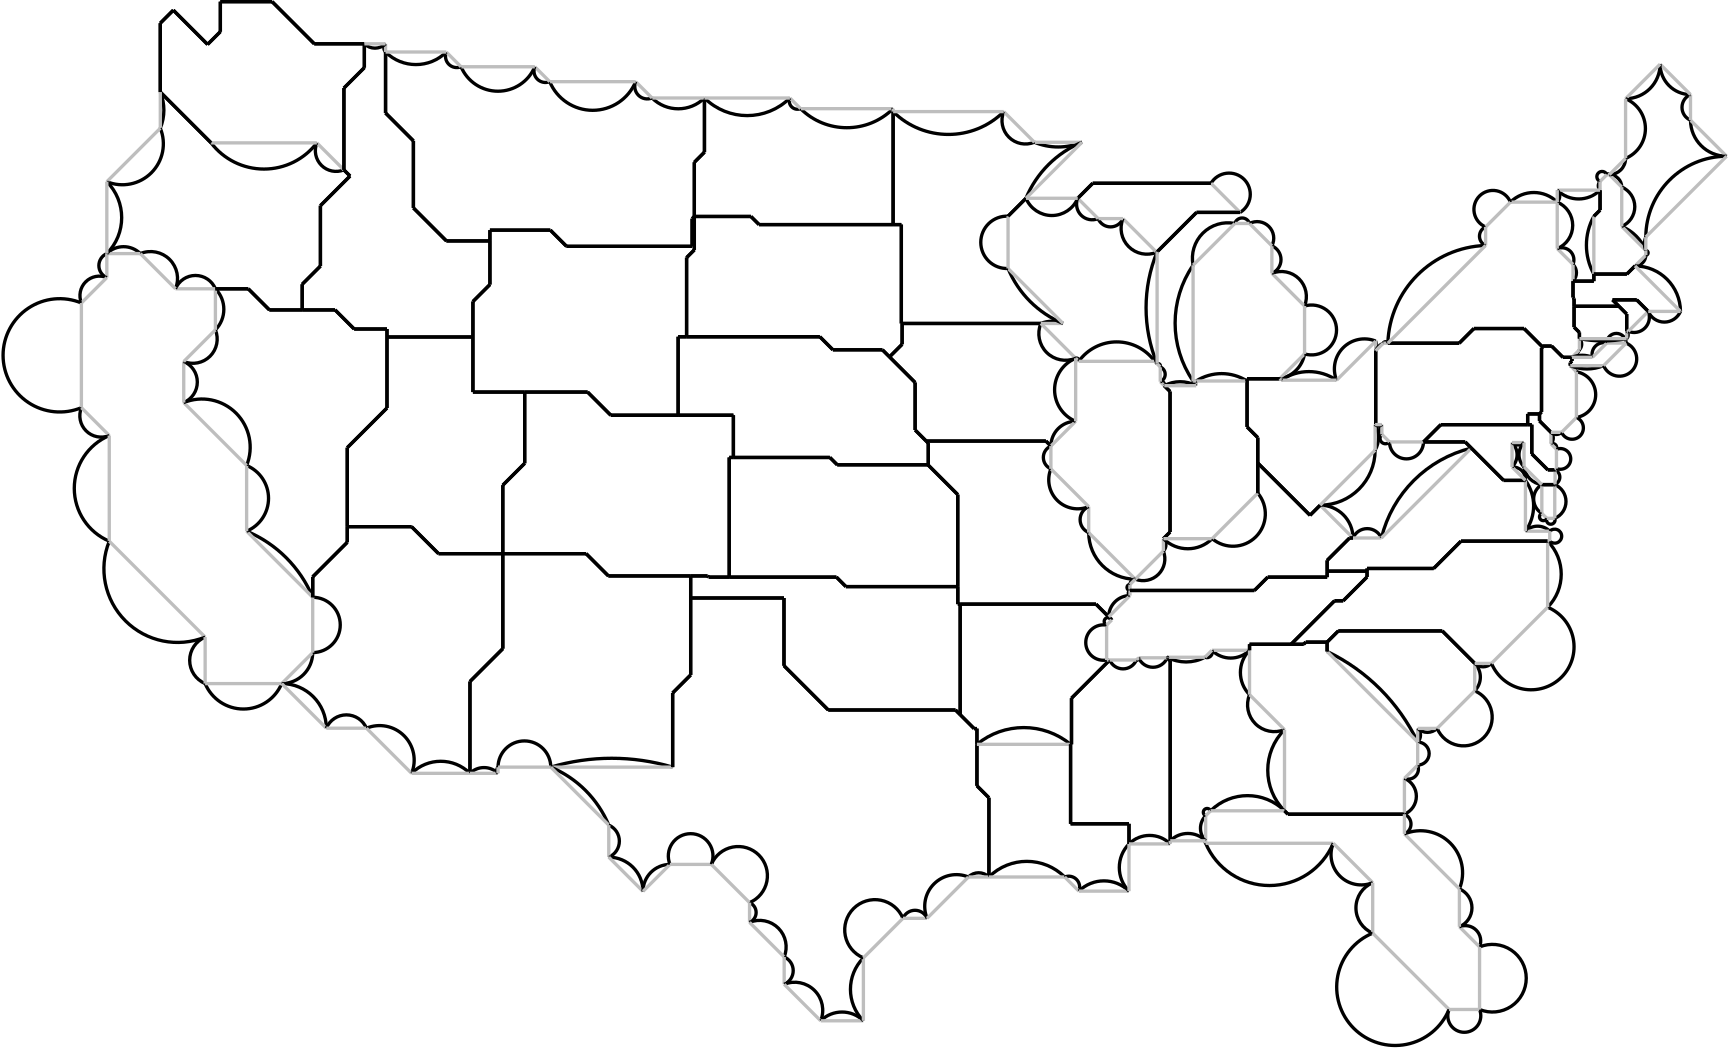 <?xml version="1.0"?> 
<!DOCTYPE ipe SYSTEM "ipe.dtd"> 
<ipe version="70010" creator="Ipe 7.0.10"> 
<info created="D:20110803231932" modified="D:20110803231932"/> 
<ipestyle name="basic">
<pen name="heavier" value="0.8"/>
<pen name="fat" value="1.2"/>
<pen name="ultrafat" value="2"/>
<color name="red" value="1 0 0"/>
<color name="green" value="0 1 0"/>
<color name="blue" value="0 0 1"/>
<color name="yellow" value="1 1 0"/>
<color name="orange" value="1 0.647 0"/>
<color name="gold" value="1 0.843 0"/>
<color name="purple" value="0.627 0.125 0.941"/>
<color name="gray" value="0.745"/>
<color name="lightblue" value="0.678 0.847 0.902"/>
<color name="lightcyan" value="0.878 1 1"/>
<color name="lightgray" value="0.827"/>
<color name="lightgreen" value="0.565 0.933 0.565"/>
<color name="lightyellow" value="1 1 0.878"/>
<dashstyle name="dashed" value="[4] 0"/>
<dashstyle name="dotted" value="[1 3] 0"/>
<dashstyle name="dash dotted" value="[4 2 1 2] 0"/>
<dashstyle name="dash dot dotted" value="[4 2 1 2 1 2] 0"/>
</ipestyle>
<page>
<layer name="alpha"/>
<layer name="beta"/>
<view layers="beta alpha" active="beta"/>
<path layer="beta" stroke="black" pen="fat">
103.043 354.103 m 
84.9968 354.103 l 
</path> 
<path layer="beta" stroke="black" pen="fat">
84.9968 354.103 m 
69.8316 369.268 l 
</path> 
<path layer="beta" stroke="black" pen="fat">
69.8316 369.268 m 
51.2021 369.268 l 
</path> 
<path layer="beta" stroke="black" pen="fat">
51.2021 369.268 m 
51.2021 358.471 l 
</path> 
<path layer="beta" stroke="black" pen="fat">
51.2021 358.471 m 
46.5982 353.867 l 
</path> 
<path layer="beta" stroke="black" pen="fat">
46.5982 353.867 m 
34.2575 366.208 l 
</path> 
<path layer="beta" stroke="black" pen="fat">
34.2575 366.208 m 
29.5768 361.527 l 
</path> 
<path layer="beta" stroke="black" pen="fat">
29.5768 361.527 m 
29.5768 336.726 l 
</path> 
<path layer="beta" stroke="black" pen="fat">
407.817 303.889 m 
365.251 303.889 l 
</path> 
<path layer="beta" stroke="black" pen="fat">
365.251 303.889 m 
359.857 298.496 l 
</path> 
<path layer="beta" stroke="black" pen="fat">
388.426 279.199 m 
402.626 293.399 l 
</path> 
<path layer="beta" stroke="black" pen="fat">
402.626 293.399 m 
418.307 293.399 l 
</path> 
<path layer="beta" stroke="black" pen="fat">
60.654 178.642 m 
44.2833 0 0 -44.2833 43.584 137.781 84.4451 154.851 a 
</path> 
<path layer="alpha" stroke="gray" pen="fat">
60.654 178.642 m 
84.4451 154.851 l 
</path> 
<path layer="beta" stroke="black" pen="fat">
60.654 202.294 m 
12.8074 0 0 -12.8074 55.7367 190.468 60.654 178.642 a 
</path> 
<path layer="alpha" stroke="gray" pen="fat">
60.654 202.294 m 
60.654 178.642 l 
</path> 
<path layer="beta" stroke="black" pen="fat">
38.012 224.936 m 
17.3689 0 0 -17.3689 44.5712 208.853 60.654 202.294 a 
</path> 
<path layer="alpha" stroke="gray" pen="fat">
38.012 224.936 m 
60.654 202.294 l 
</path> 
<path layer="beta" stroke="black" pen="fat">
38.012 239.719 m 
8.02866 0 0 -8.02866 34.8773 232.327 38.012 224.936 a 
</path> 
<path layer="alpha" stroke="gray" pen="fat">
38.012 239.719 m 
38.012 224.936 l 
</path> 
<path layer="beta" stroke="black" pen="fat">
49.4157 251.122 m 
8.75031 0 0 -8.75031 41.3112 247.823 38.012 239.719 a 
</path> 
<path layer="alpha" stroke="gray" pen="fat">
49.4157 251.122 m 
38.012 239.719 l 
</path> 
<path layer="beta" stroke="black" pen="fat">
49.4157 265.905 m 
10.5167 0 0 -10.5167 41.9345 258.514 49.4157 251.122 a 
</path> 
<path layer="alpha" stroke="gray" pen="fat">
49.4157 265.905 m 
49.4157 251.122 l 
</path> 
<path layer="beta" stroke="black" pen="fat">
35.0551 265.905 m 
7.77204 0 0 -7.77204 42.2354 262.931 49.4157 265.905 a 
</path> 
<path layer="alpha" stroke="gray" pen="fat">
35.0551 265.905 m 
49.4157 265.905 l 
</path> 
<path layer="beta" stroke="black" pen="fat">
22.3854 278.575 m 
9.706 0 0 -9.706 26.0796 269.599 35.0551 265.905 a 
</path> 
<path layer="alpha" stroke="gray" pen="fat">
22.3854 278.575 m 
35.0551 265.905 l 
</path> 
<path layer="beta" stroke="black" pen="fat">
10.3242 278.575 m 
8.55336 0 0 -8.55336 16.3548 272.509 22.3854 278.575 a 
</path> 
<path layer="alpha" stroke="gray" pen="fat">
10.3242 278.575 m 
22.3854 278.575 l 
</path> 
<path layer="beta" stroke="black" pen="fat">
10.3242 269.94 m 
4.68869 0 0 -4.68869 12.1533 274.257 10.3242 278.575 a 
</path> 
<path layer="alpha" stroke="gray" pen="fat">
10.3242 269.94 m 
10.3242 278.575 l 
</path> 
<path layer="beta" stroke="black" pen="fat">
1.1737 260.79 m 
7.01805 0 0 -7.01805 7.67083 263.443 10.3242 269.94 a 
</path> 
<path layer="alpha" stroke="gray" pen="fat">
1.1737 260.79 m 
10.3242 269.94 l 
</path> 
<path layer="beta" stroke="black" pen="fat">
1.1737 223.104 m 
-20.3948 0 0 20.3948 -6.62958 241.947 1.1737 260.79 a 
</path> 
<path layer="alpha" stroke="gray" pen="fat">
1.1737 223.104 m 
1.1737 260.79 l 
</path> 
<path layer="beta" stroke="black" pen="fat">
11.2079 213.07 m 
7.70375 0 0 -7.70375 8.31269 220.209 1.1737 223.104 a 
</path> 
<path layer="alpha" stroke="gray" pen="fat">
11.2079 213.07 m 
1.1737 223.104 l 
</path> 
<path layer="beta" stroke="black" pen="fat">
11.2079 175.031 m 
20.6579 0 0 -20.6579 19.2711 194.05 11.2079 213.07 a 
</path> 
<path layer="alpha" stroke="gray" pen="fat">
11.2079 175.031 m 
11.2079 213.07 l 
</path> 
<path layer="beta" stroke="black" pen="fat">
45.7226 140.516 m 
26.5144 0 0 -26.5144 35.7927 165.101 11.2079 175.031 a 
</path> 
<path layer="alpha" stroke="gray" pen="fat">
45.7226 140.516 m 
11.2079 175.031 l 
</path> 
<path layer="beta" stroke="black" pen="fat">
45.7226 123.776 m 
9.07446 0 0 -9.07446 49.2273 132.146 45.7226 140.516 a 
</path> 
<path layer="alpha" stroke="gray" pen="fat">
45.7226 123.776 m 
45.7226 140.516 l 
</path> 
<path layer="beta" stroke="black" pen="fat">
73.2847 123.776 m 
14.9466 0 0 -14.9466 59.5036 129.562 45.7226 123.776 a 
</path> 
<path layer="alpha" stroke="gray" pen="fat">
73.2847 123.776 m 
45.7226 123.776 l 
</path> 
<path layer="beta" stroke="black" pen="fat">
84.4451 134.936 m 
11.1952 0 0 -11.1952 73.25 134.971 73.2847 123.776 a 
</path> 
<path layer="alpha" stroke="gray" pen="fat">
84.4451 134.936 m 
73.2847 123.776 l 
</path> 
<path layer="beta" stroke="black" pen="fat">
84.4451 154.851 m 
9.95757 0 0 -9.95757 84.4067 144.894 84.4451 134.936 a 
</path> 
<path layer="alpha" stroke="gray" pen="fat">
84.4451 154.851 m 
84.4451 134.936 l 
</path> 
<path layer="beta" stroke="black" pen="fat">
95.6776 308.708 m 
97.8878 306.498 l 
</path> 
<path layer="beta" stroke="black" pen="fat">
80.6702 267.53 m 
80.6702 258.302 l 
</path> 
<path layer="beta" stroke="black" pen="fat">
87.2227 274.082 m 
80.6702 267.53 l 
</path> 
<path layer="beta" stroke="black" pen="fat">
87.2227 295.833 m 
87.2227 274.082 l 
</path> 
<path layer="beta" stroke="black" pen="fat">
97.8878 306.498 m 
87.2227 295.833 l 
</path> 
<path layer="beta" stroke="black" pen="fat">
29.5768 336.726 m 
47.8614 318.441 l 
</path> 
<path layer="beta" stroke="black" pen="fat">
61.2413 265.905 m 
49.4157 265.905 l 
</path> 
<path layer="beta" stroke="black" pen="fat">
68.8446 258.302 m 
61.2413 265.905 l 
</path> 
<path layer="beta" stroke="black" pen="fat">
80.6702 258.302 m 
68.8446 258.302 l 
</path> 
<path layer="beta" stroke="black" pen="fat">
95.6776 308.708 m 
7.47117 0 0 -7.47117 92.8661 315.63 85.9441 318.441 a 
</path> 
<path layer="alpha" stroke="gray" pen="fat">
95.6776 308.708 m 
85.9441 318.441 l 
</path> 
<path layer="beta" stroke="black" pen="fat">
85.9441 318.441 m 
23.9276 0 0 -23.9276 66.9027 332.931 47.8614 318.441 a 
</path> 
<path layer="alpha" stroke="gray" pen="fat">
85.9441 318.441 m 
47.8614 318.441 l 
</path> 
<path layer="beta" stroke="black" pen="fat">
47.8614 318.441 m 
29.5768 336.726 l 
</path> 
<path layer="beta" stroke="black" pen="fat">
84.9968 354.103 m 
103.043 354.103 l 
</path> 
<path layer="beta" stroke="black" pen="fat">
69.8316 369.268 m 
84.9968 354.103 l 
</path> 
<path layer="beta" stroke="black" pen="fat">
51.2021 369.268 m 
69.8316 369.268 l 
</path> 
<path layer="beta" stroke="black" pen="fat">
51.2021 358.471 m 
51.2021 369.268 l 
</path> 
<path layer="beta" stroke="black" pen="fat">
46.5982 353.867 m 
51.2021 358.471 l 
</path> 
<path layer="beta" stroke="black" pen="fat">
34.2575 366.208 m 
46.5982 353.867 l 
</path> 
<path layer="beta" stroke="black" pen="fat">
29.5768 361.527 m 
34.2575 366.208 l 
</path> 
<path layer="beta" stroke="black" pen="fat">
29.5768 336.726 m 
29.5768 361.527 l 
</path> 
<path layer="beta" stroke="black" pen="fat">
95.6776 338.161 m 
95.6776 308.708 l 
</path> 
<path layer="beta" stroke="black" pen="fat">
103.043 345.526 m 
95.6776 338.161 l 
</path> 
<path layer="beta" stroke="black" pen="fat">
103.043 354.103 m 
103.043 345.526 l 
</path> 
<path layer="beta" stroke="black" pen="fat">
49.4157 265.905 m 
61.2413 265.905 l 
</path> 
<path layer="beta" stroke="black" pen="fat">
61.2413 265.905 m 
68.8446 258.302 l 
</path> 
<path layer="beta" stroke="black" pen="fat">
68.8446 258.302 m 
80.6702 258.302 l 
</path> 
<path layer="beta" stroke="black" pen="fat">
99.3653 251.426 m 
111.184 251.426 l 
</path> 
<path layer="beta" stroke="black" pen="fat">
92.4894 258.302 m 
99.3653 251.426 l 
</path> 
<path layer="beta" stroke="black" pen="fat">
80.6702 258.302 m 
92.4894 258.302 l 
</path> 
<path layer="beta" stroke="black" pen="fat">
111.184 251.426 m 
111.184 248.559 l 
</path> 
<path layer="beta" stroke="black" pen="fat">
84.4451 162.202 m 
84.4451 154.851 l 
</path> 
<path layer="beta" stroke="black" pen="fat">
96.8888 174.645 m 
84.4451 162.202 l 
</path> 
<path layer="beta" stroke="black" pen="fat">
96.8888 180.275 m 
96.8888 174.645 l 
</path> 
<path layer="beta" stroke="black" pen="fat">
96.8888 208.703 m 
96.8888 180.275 l 
</path> 
<path layer="beta" stroke="black" pen="fat">
111.184 222.998 m 
96.8888 208.703 l 
</path> 
<path layer="beta" stroke="black" pen="fat">
111.184 248.559 m 
111.184 222.998 l 
</path> 
<path layer="beta" stroke="black" pen="fat">
97.8878 306.498 m 
95.6776 308.708 l 
</path> 
<path layer="beta" stroke="black" pen="fat">
80.6702 258.302 m 
80.6702 267.53 l 
</path> 
<path layer="beta" stroke="black" pen="fat">
80.6702 267.53 m 
87.2227 274.082 l 
</path> 
<path layer="beta" stroke="black" pen="fat">
87.2227 274.082 m 
87.2227 295.833 l 
</path> 
<path layer="beta" stroke="black" pen="fat">
87.2227 295.833 m 
97.8878 306.498 l 
</path> 
<path layer="beta" stroke="black" pen="fat">
95.6776 308.708 m 
95.6776 338.161 l 
</path> 
<path layer="beta" stroke="black" pen="fat">
95.6776 338.161 m 
103.043 345.526 l 
</path> 
<path layer="beta" stroke="black" pen="fat">
103.043 345.526 m 
103.043 354.103 l 
</path> 
<path layer="beta" stroke="black" pen="fat">
111.184 251.426 m 
99.3653 251.426 l 
</path> 
<path layer="beta" stroke="black" pen="fat">
99.3653 251.426 m 
92.4894 258.302 l 
</path> 
<path layer="beta" stroke="black" pen="fat">
92.4894 258.302 m 
80.6702 258.302 l 
</path> 
<path layer="beta" stroke="black" pen="fat">
111.184 248.559 m 
111.184 251.426 l 
</path> 
<path layer="beta" stroke="black" pen="fat">
132.578 283.127 m 
148.238 283.127 l 
</path> 
<path layer="beta" stroke="black" pen="fat">
120.699 295.007 m 
132.578 283.127 l 
</path> 
<path layer="beta" stroke="black" pen="fat">
120.699 319.146 m 
120.699 295.007 l 
</path> 
<path layer="beta" stroke="black" pen="fat">
110.669 329.175 m 
120.699 319.146 l 
</path> 
<path layer="beta" stroke="black" pen="fat">
110.669 351.14 m 
110.669 329.175 l 
</path> 
<path layer="beta" stroke="black" pen="fat">
142.119 248.559 m 
111.184 248.559 l 
</path> 
<path layer="beta" stroke="black" pen="fat">
142.119 261.313 m 
142.119 248.559 l 
</path> 
<path layer="beta" stroke="black" pen="fat">
148.238 267.432 m 
142.119 261.313 l 
</path> 
<path layer="beta" stroke="black" pen="fat">
148.238 283.127 m 
148.238 267.432 l 
</path> 
<path layer="beta" stroke="black" pen="fat">
84.4451 154.851 m 
84.4451 162.202 l 
</path> 
<path layer="beta" stroke="black" pen="fat">
84.4451 162.202 m 
96.8888 174.645 l 
</path> 
<path layer="beta" stroke="black" pen="fat">
96.8888 174.645 m 
96.8888 180.275 l 
</path> 
<path layer="beta" stroke="black" pen="fat">
129.745 170.553 m 
152.879 170.553 l 
</path> 
<path layer="beta" stroke="black" pen="fat">
120.022 180.275 m 
129.745 170.553 l 
</path> 
<path layer="beta" stroke="black" pen="fat">
96.8888 180.275 m 
120.022 180.275 l 
</path> 
<path layer="beta" stroke="black" pen="fat">
141.052 124.516 m 
141.052 91.4633 l 
</path> 
<path layer="beta" stroke="black" pen="fat">
152.879 136.342 m 
141.052 124.516 l 
</path> 
<path layer="beta" stroke="black" pen="fat">
152.879 170.553 m 
152.879 136.342 l 
</path> 
<path layer="beta" stroke="black" pen="fat">
96.8888 180.275 m 
96.8888 208.703 l 
</path> 
<path layer="beta" stroke="black" pen="fat">
96.8888 208.703 m 
111.184 222.998 l 
</path> 
<path layer="beta" stroke="black" pen="fat">
111.184 222.998 m 
111.184 248.559 l 
</path> 
<path layer="beta" stroke="black" pen="fat">
111.184 248.559 m 
142.119 248.559 l 
</path> 
<path layer="beta" stroke="black" pen="fat">
152.879 170.553 m 
129.745 170.553 l 
</path> 
<path layer="beta" stroke="black" pen="fat">
129.745 170.553 m 
120.022 180.275 l 
</path> 
<path layer="beta" stroke="black" pen="fat">
120.022 180.275 m 
96.8888 180.275 l 
</path> 
<path layer="beta" stroke="black" pen="fat">
142.119 228.718 m 
160.759 228.718 l 
</path> 
<path layer="beta" stroke="black" pen="fat">
142.119 248.559 m 
142.119 228.718 l 
</path> 
<path layer="beta" stroke="black" pen="fat">
152.879 195.197 m 
152.879 170.553 l 
</path> 
<path layer="beta" stroke="black" pen="fat">
160.759 203.078 m 
152.879 195.197 l 
</path> 
<path layer="beta" stroke="black" pen="fat">
160.759 228.718 m 
160.759 203.078 l 
</path> 
<path layer="beta" stroke="black" pen="fat">
141.052 91.4633 m 
141.052 124.516 l 
</path> 
<path layer="beta" stroke="black" pen="fat">
141.052 124.516 m 
152.879 136.342 l 
</path> 
<path layer="beta" stroke="black" pen="fat">
152.879 136.342 m 
152.879 170.553 l 
</path> 
<path layer="beta" stroke="black" pen="fat">
190.89 162.528 m 
220.508 162.528 l 
</path> 
<path layer="beta" stroke="black" pen="fat">
182.866 170.553 m 
190.89 162.528 l 
</path> 
<path layer="beta" stroke="black" pen="fat">
152.879 170.553 m 
182.866 170.553 l 
</path> 
<path layer="beta" stroke="black" pen="fat">
214.022 120.405 m 
214.022 93.6969 l 
</path> 
<path layer="beta" stroke="black" pen="fat">
220.508 126.891 m 
214.022 120.405 l 
</path> 
<path layer="beta" stroke="black" pen="fat">
220.508 154.58 m 
220.508 126.891 l 
</path> 
<path layer="beta" stroke="black" pen="fat">
220.508 162.528 m 
220.508 154.58 l 
</path> 
<path layer="beta" stroke="black" pen="fat">
142.119 248.559 m 
142.119 261.313 l 
</path> 
<path layer="beta" stroke="black" pen="fat">
142.119 261.313 m 
148.238 267.432 l 
</path> 
<path layer="beta" stroke="black" pen="fat">
148.238 267.432 m 
148.238 283.127 l 
</path> 
<path layer="beta" stroke="black" pen="fat">
160.759 228.718 m 
142.119 228.718 l 
</path> 
<path layer="beta" stroke="black" pen="fat">
142.119 228.718 m 
142.119 248.559 l 
</path> 
<path layer="beta" stroke="black" pen="fat">
221.039 291.142 m 
221.834 291.937 l 
</path> 
<path layer="beta" stroke="black" pen="fat">
221.039 281.195 m 
221.039 291.142 l 
</path> 
<path layer="beta" stroke="black" pen="fat">
175.81 281.195 m 
221.039 281.195 l 
</path> 
<path layer="beta" stroke="black" pen="fat">
169.98 287.026 m 
175.81 281.195 l 
</path> 
<path layer="beta" stroke="black" pen="fat">
148.238 287.026 m 
169.98 287.026 l 
</path> 
<path layer="beta" stroke="black" pen="fat">
148.238 283.127 m 
148.238 287.026 l 
</path> 
<path layer="beta" stroke="black" pen="fat">
183.41 228.718 m 
160.759 228.718 l 
</path> 
<path layer="beta" stroke="black" pen="fat">
191.744 220.383 m 
183.41 228.718 l 
</path> 
<path layer="beta" stroke="black" pen="fat">
215.999 220.383 m 
191.744 220.383 l 
</path> 
<path layer="beta" stroke="black" pen="fat">
215.999 248.633 m 
215.999 220.383 l 
</path> 
<path layer="beta" stroke="black" pen="fat">
219.043 248.633 m 
215.999 248.633 l 
</path> 
<path layer="beta" stroke="black" pen="fat">
219.043 277.124 m 
219.043 248.633 l 
</path> 
<path layer="beta" stroke="black" pen="fat">
221.834 279.915 m 
219.043 277.124 l 
</path> 
<path layer="beta" stroke="black" pen="fat">
221.834 291.937 m 
221.834 279.915 l 
</path> 
<path layer="beta" stroke="black" pen="fat">
148.238 283.127 m 
132.578 283.127 l 
</path> 
<path layer="beta" stroke="black" pen="fat">
132.578 283.127 m 
120.699 295.007 l 
</path> 
<path layer="beta" stroke="black" pen="fat">
120.699 295.007 m 
120.699 319.146 l 
</path> 
<path layer="beta" stroke="black" pen="fat">
120.699 319.146 m 
110.669 329.175 l 
</path> 
<path layer="beta" stroke="black" pen="fat">
110.669 329.175 m 
110.669 351.14 l 
</path> 
<path layer="beta" stroke="black" pen="fat">
221.834 291.937 m 
221.039 291.142 l 
</path> 
<path layer="beta" stroke="black" pen="fat">
221.039 291.142 m 
221.039 281.195 l 
</path> 
<path layer="beta" stroke="black" pen="fat">
221.039 281.195 m 
175.81 281.195 l 
</path> 
<path layer="beta" stroke="black" pen="fat">
175.81 281.195 m 
169.98 287.026 l 
</path> 
<path layer="beta" stroke="black" pen="fat">
169.98 287.026 m 
148.238 287.026 l 
</path> 
<path layer="beta" stroke="black" pen="fat">
148.238 287.026 m 
148.238 283.127 l 
</path> 
<path layer="beta" stroke="black" pen="fat">
221.834 311.446 m 
221.834 291.937 l 
</path> 
<path layer="beta" stroke="black" pen="fat">
225.474 315.086 m 
221.834 311.446 l 
</path> 
<path layer="beta" stroke="black" pen="fat">
225.474 334.595 m 
225.474 315.086 l 
</path> 
<path layer="beta" stroke="black" pen="fat">
152.879 170.553 m 
152.879 195.197 l 
</path> 
<path layer="beta" stroke="black" pen="fat">
152.879 195.197 m 
160.759 203.078 l 
</path> 
<path layer="beta" stroke="black" pen="fat">
160.759 203.078 m 
160.759 228.718 l 
</path> 
<path layer="beta" stroke="black" pen="fat">
220.508 162.528 m 
190.89 162.528 l 
</path> 
<path layer="beta" stroke="black" pen="fat">
190.89 162.528 m 
182.866 170.553 l 
</path> 
<path layer="beta" stroke="black" pen="fat">
182.866 170.553 m 
152.879 170.553 l 
</path> 
<path layer="beta" stroke="black" pen="fat">
160.759 228.718 m 
183.41 228.718 l 
</path> 
<path layer="beta" stroke="black" pen="fat">
183.41 228.718 m 
191.744 220.383 l 
</path> 
<path layer="beta" stroke="black" pen="fat">
191.744 220.383 m 
215.999 220.383 l 
</path> 
<path layer="beta" stroke="black" pen="fat">
215.999 220.383 m 
235.894 220.383 l 
</path> 
<path layer="beta" stroke="black" pen="fat">
235.894 220.383 m 
235.894 205.186 l 
</path> 
<path layer="beta" stroke="black" pen="fat">
226.579 162.528 m 
220.508 162.528 l 
</path> 
<path layer="beta" stroke="black" pen="fat">
227.002 162.106 m 
226.579 162.528 l 
</path> 
<path layer="beta" stroke="black" pen="fat">
234.393 162.106 m 
227.002 162.106 l 
</path> 
<path layer="beta" stroke="black" pen="fat">
234.393 205.186 m 
234.393 162.106 l 
</path> 
<path layer="beta" stroke="black" pen="fat">
235.894 205.186 m 
234.393 205.186 l 
</path> 
<path layer="beta" stroke="black" pen="fat">
221.834 291.937 m 
221.834 311.446 l 
</path> 
<path layer="beta" stroke="black" pen="fat">
221.834 311.446 m 
225.474 315.086 l 
</path> 
<path layer="beta" stroke="black" pen="fat">
225.474 315.086 m 
225.474 334.595 l 
</path> 
<path layer="beta" stroke="black" pen="fat">
242.209 291.937 m 
221.834 291.937 l 
</path> 
<path layer="beta" stroke="black" pen="fat">
245.133 289.013 m 
242.209 291.937 l 
</path> 
<path layer="beta" stroke="black" pen="fat">
293.394 289.013 m 
245.133 289.013 l 
</path> 
<path layer="beta" stroke="black" pen="fat">
293.394 329.682 m 
293.394 289.013 l 
</path> 
<path layer="beta" stroke="black" pen="fat">
219.043 248.633 m 
219.043 277.124 l 
</path> 
<path layer="beta" stroke="black" pen="fat">
219.043 277.124 m 
221.834 279.915 l 
</path> 
<path layer="beta" stroke="black" pen="fat">
221.834 279.915 m 
221.834 291.937 l 
</path> 
<path layer="beta" stroke="black" pen="fat">
221.834 291.937 m 
242.209 291.937 l 
</path> 
<path layer="beta" stroke="black" pen="fat">
242.209 291.937 m 
245.133 289.013 l 
</path> 
<path layer="beta" stroke="black" pen="fat">
245.133 289.013 m 
293.394 289.013 l 
</path> 
<path layer="beta" stroke="black" pen="fat">
296.358 253.422 m 
296.639 253.422 l 
</path> 
<path layer="beta" stroke="black" pen="fat">
296.358 289.013 m 
296.358 253.422 l 
</path> 
<path layer="beta" stroke="black" pen="fat">
293.394 289.013 m 
296.358 289.013 l 
</path> 
<path layer="beta" stroke="black" pen="fat">
267.017 248.633 m 
219.043 248.633 l 
</path> 
<path layer="beta" stroke="black" pen="fat">
271.711 243.939 m 
267.017 248.633 l 
</path> 
<path layer="beta" stroke="black" pen="fat">
289.532 243.939 m 
271.711 243.939 l 
</path> 
<path layer="beta" stroke="black" pen="fat">
292.088 241.384 m 
289.532 243.939 l 
</path> 
<path layer="beta" stroke="black" pen="fat">
296.639 245.935 m 
292.088 241.384 l 
</path> 
<path layer="beta" stroke="black" pen="fat">
296.639 253.422 m 
296.639 245.935 l 
</path> 
<path layer="beta" stroke="black" pen="fat">
215.999 220.383 m 
215.999 248.633 l 
</path> 
<path layer="beta" stroke="black" pen="fat">
215.999 248.633 m 
219.043 248.633 l 
</path> 
<path layer="beta" stroke="black" pen="fat">
235.894 220.383 m 
215.999 220.383 l 
</path> 
<path layer="beta" stroke="black" pen="fat">
235.894 205.186 m 
235.894 220.383 l 
</path> 
<path layer="beta" stroke="black" pen="fat">
219.043 248.633 m 
267.017 248.633 l 
</path> 
<path layer="beta" stroke="black" pen="fat">
267.017 248.633 m 
271.711 243.939 l 
</path> 
<path layer="beta" stroke="black" pen="fat">
271.711 243.939 m 
289.532 243.939 l 
</path> 
<path layer="beta" stroke="black" pen="fat">
289.532 243.939 m 
292.088 241.384 l 
</path> 
<path layer="beta" stroke="black" pen="fat">
305.297 211.09 m 
306.049 210.337 l 
</path> 
<path layer="beta" stroke="black" pen="fat">
306.049 202.54 m 
305.928 202.54 l 
</path> 
<path layer="beta" stroke="black" pen="fat">
306.049 210.337 m 
306.049 202.54 l 
</path> 
<path layer="beta" stroke="black" pen="fat">
301.321 215.066 m 
305.297 211.09 l 
</path> 
<path layer="beta" stroke="black" pen="fat">
301.321 232.15 m 
301.321 215.066 l 
</path> 
<path layer="beta" stroke="black" pen="fat">
292.088 241.384 m 
301.321 232.15 l 
</path> 
<path layer="beta" stroke="black" pen="fat">
270.626 205.186 m 
235.894 205.186 l 
</path> 
<path layer="beta" stroke="black" pen="fat">
273.273 202.54 m 
270.626 205.186 l 
</path> 
<path layer="beta" stroke="black" pen="fat">
305.928 202.54 m 
273.273 202.54 l 
</path> 
<path layer="beta" stroke="black" pen="fat">
234.393 162.106 m 
234.393 205.186 l 
</path> 
<path layer="beta" stroke="black" pen="fat">
234.393 205.186 m 
235.894 205.186 l 
</path> 
<path layer="beta" stroke="black" pen="fat">
235.894 205.186 m 
270.626 205.186 l 
</path> 
<path layer="beta" stroke="black" pen="fat">
270.626 205.186 m 
273.273 202.54 l 
</path> 
<path layer="beta" stroke="black" pen="fat">
273.273 202.54 m 
305.928 202.54 l 
</path> 
<path layer="beta" stroke="black" pen="fat">
305.928 202.54 m 
316.66 191.807 l 
</path> 
<path layer="beta" stroke="black" pen="fat">
316.66 191.807 m 
316.66 158.7 l 
</path> 
<path layer="beta" stroke="black" pen="fat">
272.979 162.106 m 
234.393 162.106 l 
</path> 
<path layer="beta" stroke="black" pen="fat">
276.385 158.7 m 
272.979 162.106 l 
</path> 
<path layer="beta" stroke="black" pen="fat">
316.66 158.7 m 
276.385 158.7 l 
</path> 
<path layer="beta" stroke="black" pen="fat">
220.508 154.58 m 
220.508 162.528 l 
</path> 
<path layer="beta" stroke="black" pen="fat">
220.508 162.528 m 
226.579 162.528 l 
</path> 
<path layer="beta" stroke="black" pen="fat">
226.579 162.528 m 
227.002 162.106 l 
</path> 
<path layer="beta" stroke="black" pen="fat">
227.002 162.106 m 
234.393 162.106 l 
</path> 
<path layer="beta" stroke="black" pen="fat">
234.393 162.106 m 
272.979 162.106 l 
</path> 
<path layer="beta" stroke="black" pen="fat">
272.979 162.106 m 
276.385 158.7 l 
</path> 
<path layer="beta" stroke="black" pen="fat">
276.385 158.7 m 
316.66 158.7 l 
</path> 
<path layer="beta" stroke="black" pen="fat">
316.681 152.374 m 
317.538 152.374 l 
</path> 
<path layer="beta" stroke="black" pen="fat">
316.681 158.7 m 
316.681 152.374 l 
</path> 
<path layer="beta" stroke="black" pen="fat">
316.66 158.7 m 
316.681 158.7 l 
</path> 
<path layer="beta" stroke="black" pen="fat">
254.102 154.58 m 
220.508 154.58 l 
</path> 
<path layer="beta" stroke="black" pen="fat">
254.102 130.214 m 
254.102 154.58 l 
</path> 
<path layer="beta" stroke="black" pen="fat">
270.048 114.268 m 
254.102 130.214 l 
</path> 
<path layer="beta" stroke="black" pen="fat">
315.848 114.268 m 
270.048 114.268 l 
</path> 
<path layer="beta" stroke="black" pen="fat">
317.538 112.579 m 
315.848 114.268 l 
</path> 
<path layer="beta" stroke="black" pen="fat">
317.538 152.374 m 
317.538 112.579 l 
</path> 
<path layer="beta" stroke="black" pen="fat">
170.156 93.6969 m 
76.9887 0 0 -76.9887 192.089 19.8986 214.022 93.6969 a 
</path> 
<path layer="alpha" stroke="gray" pen="fat">
170.156 93.6969 m 
214.022 93.6969 l 
</path> 
<path layer="beta" stroke="black" pen="fat">
214.022 93.6969 m 
214.022 120.405 l 
</path> 
<path layer="beta" stroke="black" pen="fat">
214.022 120.405 m 
220.508 126.891 l 
</path> 
<path layer="beta" stroke="black" pen="fat">
220.508 126.891 m 
220.508 154.58 l 
</path> 
<path layer="beta" stroke="black" pen="fat">
220.508 154.58 m 
254.102 154.58 l 
</path> 
<path layer="beta" stroke="black" pen="fat">
254.102 154.58 m 
254.102 130.214 l 
</path> 
<path layer="beta" stroke="black" pen="fat">
254.102 130.214 m 
270.048 114.268 l 
</path> 
<path layer="beta" stroke="black" pen="fat">
270.048 114.268 m 
315.848 114.268 l 
</path> 
<path layer="beta" stroke="black" pen="fat">
315.848 114.268 m 
317.538 112.579 l 
</path> 
<path layer="beta" stroke="black" pen="fat">
323.564 86.9893 m 
327.88 82.6732 l 
</path> 
<path layer="beta" stroke="black" pen="fat">
323.564 101.909 m 
323.564 86.9893 l 
</path> 
<path layer="beta" stroke="black" pen="fat">
327.88 82.6732 m 
327.88 54.1498 l 
</path> 
<path layer="beta" stroke="black" pen="fat">
323.564 107.579 m 
323.564 101.909 l 
</path> 
<path layer="beta" stroke="black" pen="fat">
322.537 107.579 m 
323.564 107.579 l 
</path> 
<path layer="beta" stroke="black" pen="fat">
317.538 112.579 m 
322.537 107.579 l 
</path> 
<path layer="beta" stroke="black" pen="fat">
292.088 241.384 m 
296.639 245.935 l 
</path> 
<path layer="beta" stroke="black" pen="fat">
296.639 245.935 m 
296.639 253.422 l 
</path> 
<path layer="beta" stroke="black" pen="fat">
305.297 211.09 m 
301.321 215.066 l 
</path> 
<path layer="beta" stroke="black" pen="fat">
301.321 215.066 m 
301.321 232.15 l 
</path> 
<path layer="beta" stroke="black" pen="fat">
301.321 232.15 m 
292.088 241.384 l 
</path> 
<path layer="beta" stroke="black" pen="fat">
296.639 253.422 m 
346.577 253.422 l 
</path> 
<path layer="beta" stroke="black" pen="fat">
348.393 211.09 m 
305.297 211.09 l 
</path> 
<path layer="beta" stroke="black" pen="fat">
350.196 209.287 m 
348.393 211.09 l 
</path> 
<path layer="beta" stroke="black" pen="fat">
293.394 289.013 m 
293.394 329.682 l 
</path> 
<path layer="beta" stroke="black" pen="fat">
296.639 253.422 m 
296.358 253.422 l 
</path> 
<path layer="beta" stroke="black" pen="fat">
296.358 253.422 m 
296.358 289.013 l 
</path> 
<path layer="beta" stroke="black" pen="fat">
296.358 289.013 m 
293.394 289.013 l 
</path> 
<path layer="beta" stroke="black" pen="fat">
346.577 253.422 m 
296.639 253.422 l 
</path> 
<path layer="beta" stroke="black" pen="fat">
341.223 298.496 m 
334.772 292.045 l 
</path> 
<path layer="beta" stroke="black" pen="fat">
317.538 112.579 m 
317.538 152.374 l 
</path> 
<path layer="beta" stroke="black" pen="fat">
323.564 101.909 m 
323.564 107.579 l 
</path> 
<path layer="beta" stroke="black" pen="fat">
323.564 107.579 m 
322.537 107.579 l 
</path> 
<path layer="beta" stroke="black" pen="fat">
322.537 107.579 m 
317.538 112.579 l 
</path> 
<path layer="beta" stroke="black" pen="fat">
366.429 152.374 m 
371.003 147.8 l 
</path> 
<path layer="beta" stroke="black" pen="fat">
317.538 152.374 m 
366.429 152.374 l 
</path> 
<path layer="beta" stroke="black" pen="fat">
357.61 101.909 m 
357.276 101.909 l 
</path> 
<path layer="beta" stroke="black" pen="fat">
357.61 118.513 m 
357.61 101.909 l 
</path> 
<path layer="beta" stroke="black" pen="fat">
371.36 132.263 m 
357.61 118.513 l 
</path> 
<path layer="beta" stroke="black" pen="fat">
327.88 82.6732 m 
323.564 86.9893 l 
</path> 
<path layer="beta" stroke="black" pen="fat">
323.564 86.9893 m 
323.564 101.909 l 
</path> 
<path layer="beta" stroke="black" pen="fat">
327.88 54.1498 m 
327.88 82.6732 l 
</path> 
<path layer="beta" stroke="black" pen="fat">
323.564 101.909 m 
26.5697 0 0 -26.5697 340.42 81.371 357.276 101.909 a 
</path> 
<path layer="alpha" stroke="gray" pen="fat">
323.564 101.909 m 
357.276 101.909 l 
</path> 
<path layer="beta" stroke="black" pen="fat">
357.276 73.3033 m 
378.311 73.3033 l 
</path> 
<path layer="beta" stroke="black" pen="fat">
357.276 101.909 m 
357.276 73.3033 l 
</path> 
<path layer="beta" stroke="black" pen="fat">
378.311 73.3033 m 
378.311 66.0473 l 
</path> 
<path layer="beta" stroke="black" pen="fat">
306.049 210.337 m 
305.297 211.09 l 
</path> 
<path layer="beta" stroke="black" pen="fat">
305.928 202.54 m 
306.049 202.54 l 
</path> 
<path layer="beta" stroke="black" pen="fat">
306.049 202.54 m 
306.049 210.337 l 
</path> 
<path layer="beta" stroke="black" pen="fat">
316.66 191.807 m 
305.928 202.54 l 
</path> 
<path layer="beta" stroke="black" pen="fat">
316.66 158.7 m 
316.66 191.807 l 
</path> 
<path layer="beta" stroke="black" pen="fat">
317.538 152.374 m 
316.681 152.374 l 
</path> 
<path layer="beta" stroke="black" pen="fat">
316.681 152.374 m 
316.681 158.7 l 
</path> 
<path layer="beta" stroke="black" pen="fat">
316.681 158.7 m 
316.66 158.7 l 
</path> 
<path layer="beta" stroke="black" pen="fat">
305.297 211.09 m 
348.393 211.09 l 
</path> 
<path layer="beta" stroke="black" pen="fat">
348.393 211.09 m 
350.196 209.287 l 
</path> 
<path layer="beta" stroke="black" pen="fat">
371.003 147.8 m 
366.429 152.374 l 
</path> 
<path layer="beta" stroke="black" pen="fat">
366.429 152.374 m 
317.538 152.374 l 
</path> 
<path layer="beta" stroke="black" pen="fat">
359.106 240.893 m 
9.59383 0 0 -9.59383 355.445 249.761 346.577 253.422 a 
</path> 
<path layer="alpha" stroke="gray" pen="fat">
359.106 240.893 m 
346.577 253.422 l 
</path> 
<path layer="beta" stroke="black" pen="fat">
346.577 253.422 m 
10.4517 0 0 -10.4517 350.568 243.763 354.56 253.422 a 
</path> 
<path layer="alpha" stroke="gray" pen="fat">
346.577 253.422 m 
354.56 253.422 l 
</path> 
<path layer="beta" stroke="black" pen="fat">
354.56 253.422 m 
36.6582 0 0 -36.6582 368.625 287.275 334.772 273.21 a 
</path> 
<path layer="alpha" stroke="gray" pen="fat">
354.56 253.422 m 
334.772 273.21 l 
</path> 
<path layer="beta" stroke="black" pen="fat">
334.772 273.21 m 
-9.42555 0 0 9.42555 334.376 282.628 334.772 292.045 a 
</path> 
<path layer="alpha" stroke="gray" pen="fat">
334.772 273.21 m 
334.772 292.045 l 
</path> 
<path layer="beta" stroke="black" pen="fat">
334.772 292.045 m 
341.223 298.496 l 
</path> 
<path layer="beta" stroke="black" pen="fat">
350.196 209.287 m 
8.96 0 0 -8.96 359.156 209.236 359.106 218.196 a 
</path> 
<path layer="alpha" stroke="gray" pen="fat">
350.196 209.287 m 
359.106 218.196 l 
</path> 
<path layer="beta" stroke="black" pen="fat">
359.106 218.196 m 
12.2841 0 0 -12.2841 363.808 229.545 359.106 240.893 a 
</path> 
<path layer="alpha" stroke="gray" pen="fat">
359.106 218.196 m 
359.106 240.893 l 
</path> 
<path layer="beta" stroke="black" pen="fat">
380.569 161.357 m 
16.8065 0 0 -16.8065 380.609 178.163 363.803 178.123 a 
</path> 
<path layer="alpha" stroke="gray" pen="fat">
380.569 161.357 m 
363.803 178.123 l 
</path> 
<path layer="beta" stroke="black" pen="fat">
363.803 178.123 m 
5.07732 0 0 -5.07732 365.784 182.798 363.803 187.473 a 
</path> 
<path layer="alpha" stroke="gray" pen="fat">
363.803 178.123 m 
363.803 187.473 l 
</path> 
<path layer="beta" stroke="black" pen="fat">
363.803 187.473 m 
10.4304 0 0 -10.4304 359.848 197.124 350.196 201.079 a 
</path> 
<path layer="alpha" stroke="gray" pen="fat">
363.803 187.473 m 
350.196 201.079 l 
</path> 
<path layer="beta" stroke="black" pen="fat">
350.196 201.079 m 
4.45507 0 0 -4.45507 351.931 205.183 350.196 209.287 a 
</path> 
<path layer="alpha" stroke="gray" pen="fat">
350.196 201.079 m 
350.196 209.287 l 
</path> 
<path layer="beta" stroke="black" pen="fat">
359.106 240.893 m 
0.850958 0 0 -0.850958 359.428 240.106 360.215 239.784 a 
</path> 
<path layer="alpha" stroke="gray" pen="fat">
359.106 240.893 m 
360.215 239.784 l 
</path> 
<path layer="beta" stroke="black" pen="fat">
360.215 239.784 m 
16.8456 0 0 -16.8456 373.886 229.94 387.556 239.784 a 
</path> 
<path layer="alpha" stroke="gray" pen="fat">
360.215 239.784 m 
387.556 239.784 l 
</path> 
<path layer="beta" stroke="black" pen="fat">
387.556 239.784 m 
1.61251 0 0 -1.61251 386.937 238.295 388.426 238.913 a 
</path> 
<path layer="alpha" stroke="gray" pen="fat">
387.556 239.784 m 
388.426 238.913 l 
</path> 
<path layer="beta" stroke="black" pen="fat">
390.996 231.017 m 
393.092 228.921 l 
</path> 
<path layer="beta" stroke="black" pen="fat">
393.092 178.345 m 
390.697 175.95 l 
</path> 
<path layer="beta" stroke="black" pen="fat">
393.092 228.921 m 
393.092 178.345 l 
</path> 
<path layer="beta" stroke="black" pen="fat">
389.566 232.447 m 
1.09501 0 0 -1.09501 389.984 231.436 390.996 231.017 a 
</path> 
<path layer="alpha" stroke="gray" pen="fat">
389.566 232.447 m 
390.996 231.017 l 
</path> 
<path layer="beta" stroke="black" pen="fat">
389.566 237.774 m 
2.88655 0 0 -2.88655 388.453 235.111 389.566 232.447 a 
</path> 
<path layer="alpha" stroke="gray" pen="fat">
389.566 237.774 m 
389.566 232.447 l 
</path> 
<path layer="beta" stroke="black" pen="fat">
388.426 238.913 m 
0.872365 0 0 -0.872365 388.759 238.107 389.566 237.774 a 
</path> 
<path layer="alpha" stroke="gray" pen="fat">
388.426 238.913 m 
389.566 237.774 l 
</path> 
<path layer="beta" stroke="black" pen="fat">
390.697 171.485 m 
7.83597 0 0 -7.83597 383.385 168.669 380.569 161.357 a 
</path> 
<path layer="alpha" stroke="gray" pen="fat">
390.697 171.485 m 
380.569 161.357 l 
</path> 
<path layer="beta" stroke="black" pen="fat">
390.697 175.95 m 
3.16899 0 0 -3.16899 388.448 173.718 390.697 171.485 a 
</path> 
<path layer="alpha" stroke="gray" pen="fat">
390.697 175.95 m 
390.697 171.485 l 
</path> 
<path layer="beta" stroke="black" pen="fat">
357.276 101.909 m 
357.61 101.909 l 
</path> 
<path layer="beta" stroke="black" pen="fat">
357.61 101.909 m 
357.61 118.513 l 
</path> 
<path layer="beta" stroke="black" pen="fat">
357.61 118.513 m 
371.36 132.263 l 
</path> 
<path layer="beta" stroke="black" pen="fat">
378.311 73.3033 m 
357.276 73.3033 l 
</path> 
<path layer="beta" stroke="black" pen="fat">
357.276 73.3033 m 
357.276 101.909 l 
</path> 
<path layer="beta" stroke="black" pen="fat">
378.311 66.0473 m 
378.311 73.3033 l 
</path> 
<path layer="beta" stroke="black" pen="fat">
392.089 133.07 m 
393.149 132.009 l 
</path> 
<path layer="beta" stroke="black" pen="fat">
393.149 132.009 m 
393.149 67.1796 l 
</path> 
<path layer="beta" stroke="black" pen="fat">
388.426 279.199 m 
0.113661 0 0 -0.113661 388.336 279.13 388.267 279.04 a 
</path> 
<path layer="alpha" stroke="gray" pen="fat">
388.426 279.199 m 
388.267 279.04 l 
</path> 
<path layer="beta" stroke="black" pen="fat">
388.267 279.04 m 
9.30594 0 0 -9.30594 384.769 287.664 376.146 291.162 a 
</path> 
<path layer="alpha" stroke="gray" pen="fat">
388.267 279.04 m 
376.146 291.162 l 
</path> 
<path layer="beta" stroke="black" pen="fat">
376.146 291.162 m 
4.85587 0 0 -4.85587 371.668 293.042 367.191 291.162 a 
</path> 
<path layer="alpha" stroke="gray" pen="fat">
376.146 291.162 m 
367.191 291.162 l 
</path> 
<path layer="beta" stroke="black" pen="fat">
367.191 291.162 m 
5.61992 0 0 -5.61992 365.055 296.36 359.857 298.496 a 
</path> 
<path layer="alpha" stroke="gray" pen="fat">
367.191 291.162 m 
359.857 298.496 l 
</path> 
<path layer="beta" stroke="black" pen="fat">
407.817 303.889 m 
-7.63393 0 0 7.63393 414.338 299.92 418.307 293.399 a 
</path> 
<path layer="alpha" stroke="gray" pen="fat">
407.817 303.889 m 
418.307 293.399 l 
</path> 
<path layer="beta" stroke="black" pen="fat">
365.251 303.889 m 
407.817 303.889 l 
</path> 
<path layer="beta" stroke="black" pen="fat">
359.857 298.496 m 
365.251 303.889 l 
</path> 
<path layer="beta" stroke="black" pen="fat">
402.626 293.399 m 
388.426 279.199 l 
</path> 
<path layer="beta" stroke="black" pen="fat">
418.307 293.399 m 
402.626 293.399 l 
</path> 
<path layer="beta" stroke="black" pen="fat">
393.092 228.921 m 
390.996 231.017 l 
</path> 
<path layer="beta" stroke="black" pen="fat">
390.697 175.95 m 
393.092 178.345 l 
</path> 
<path layer="beta" stroke="black" pen="fat">
393.092 178.345 m 
393.092 228.921 l 
</path> 
<path layer="beta" stroke="black" pen="fat">
420.82 216.173 m 
424.666 212.328 l 
</path> 
<path layer="beta" stroke="black" pen="fat">
420.82 232.699 m 
420.82 216.173 l 
</path> 
<path layer="beta" stroke="black" pen="fat">
424.666 212.328 m 
424.666 203.174 l 
</path> 
<path layer="beta" stroke="black" pen="fat">
402.49 232.699 m 
17.0807 0 0 -17.0807 411.655 218.286 420.82 232.699 a 
</path> 
<path layer="alpha" stroke="gray" pen="fat">
402.49 232.699 m 
420.82 232.699 l 
</path> 
<path layer="beta" stroke="black" pen="fat">
402.49 231.017 m 
1.19355 0 0 -1.19355 403.336 231.858 402.49 232.699 a 
</path> 
<path layer="alpha" stroke="gray" pen="fat">
402.49 231.017 m 
402.49 232.699 l 
</path> 
<path layer="beta" stroke="black" pen="fat">
390.996 231.017 m 
12.1929 0 0 -12.1929 396.743 220.263 402.49 231.017 a 
</path> 
<path layer="alpha" stroke="gray" pen="fat">
390.996 231.017 m 
402.49 231.017 l 
</path> 
<path layer="beta" stroke="black" pen="fat">
408.265 175.95 m 
12.4401 0 0 -12.4401 399.481 184.759 390.697 175.95 a 
</path> 
<path layer="alpha" stroke="gray" pen="fat">
408.265 175.95 m 
390.697 175.95 l 
</path> 
<path layer="beta" stroke="black" pen="fat">
424.666 192.351 m 
11.6407 0 0 -11.6407 415.754 184.862 408.265 175.95 a 
</path> 
<path layer="alpha" stroke="gray" pen="fat">
424.666 192.351 m 
408.265 175.95 l 
</path> 
<path layer="beta" stroke="black" pen="fat">
424.666 203.174 m 
424.666 192.351 l 
</path> 
<path layer="beta" stroke="black" pen="fat">
393.149 132.009 m 
392.089 133.07 l 
</path> 
<path layer="beta" stroke="black" pen="fat">
393.149 67.1796 m 
393.149 132.009 l 
</path> 
<path layer="beta" stroke="black" pen="fat">
429.747 271.463 m 
9.03011 0 0 -9.03011 433.142 263.096 441.51 259.7 a 
</path> 
<path layer="alpha" stroke="gray" pen="fat">
429.747 271.463 m 
441.51 259.7 l 
</path> 
<path layer="beta" stroke="black" pen="fat">
429.747 281.355 m 
5.3648 0 0 -5.3648 427.669 276.409 429.747 271.463 a 
</path> 
<path layer="alpha" stroke="gray" pen="fat">
429.747 281.355 m 
429.747 271.463 l 
</path> 
<path layer="beta" stroke="black" pen="fat">
421.687 289.415 m 
5.97798 0 0 -5.97798 424.441 284.109 429.747 281.355 a 
</path> 
<path layer="alpha" stroke="gray" pen="fat">
421.687 289.415 m 
429.747 281.355 l 
</path> 
<path layer="beta" stroke="black" pen="fat">
416.406 289.415 m 
2.75092 0 0 -2.75092 419.046 288.643 421.687 289.415 a 
</path> 
<path layer="alpha" stroke="gray" pen="fat">
416.406 289.415 m 
421.687 289.415 l 
</path> 
<path layer="beta" stroke="black" pen="fat">
401.381 274.39 m 
12.7742 0 0 -12.7742 413.909 276.887 416.406 289.415 a 
</path> 
<path layer="alpha" stroke="gray" pen="fat">
401.381 274.39 m 
416.406 289.415 l 
</path> 
<path layer="beta" stroke="black" pen="fat">
401.381 232.699 m 
36.8325 0 0 -36.8325 431.747 253.545 401.381 274.39 a 
</path> 
<path layer="alpha" stroke="gray" pen="fat">
401.381 232.699 m 
401.381 274.39 l 
</path> 
<path layer="beta" stroke="black" pen="fat">
402.49 232.699 m 
0.78696 0 0 -0.78696 401.935 233.258 401.381 232.699 a 
</path> 
<path layer="alpha" stroke="gray" pen="fat">
402.49 232.699 m 
401.381 232.699 l 
</path> 
<path layer="beta" stroke="black" pen="fat">
441.51 242.454 m 
10.9119 0 0 -10.9119 430.75 244.272 432.568 233.512 a 
</path> 
<path layer="alpha" stroke="gray" pen="fat">
441.51 242.454 m 
432.568 233.512 l 
</path> 
<path layer="beta" stroke="black" pen="fat">
441.51 259.7 m 
-8.98623 0 0 8.98623 444.039 251.077 441.51 242.454 a 
</path> 
<path layer="alpha" stroke="gray" pen="fat">
441.51 259.7 m 
441.51 242.454 l 
</path> 
<path layer="beta" stroke="black" pen="fat">
420.82 233.512 m 
420.82 232.699 l 
</path> 
<path layer="beta" stroke="black" pen="fat">
432.568 233.512 m 
420.82 233.512 l 
</path> 
<path layer="beta" stroke="black" pen="fat">
378.668 157.297 m 
1.0796 0 0 -1.0796 378.669 158.376 378.668 159.456 a 
</path> 
<path layer="alpha" stroke="gray" pen="fat">
378.668 157.297 m 
378.668 159.456 l 
</path> 
<path layer="beta" stroke="black" pen="fat">
378.668 159.456 m 
1.90833 0 0 -1.90833 380.576 159.449 380.569 161.357 a 
</path> 
<path layer="alpha" stroke="gray" pen="fat">
378.668 159.456 m 
380.569 161.357 l 
</path> 
<path layer="beta" stroke="black" pen="fat">
424.666 192.351 m 
424.666 203.174 l 
</path> 
<path layer="beta" stroke="black" pen="fat">
447.122 188.005 m 
11.8507 0 0 -11.8507 447.099 176.154 458.95 176.177 a 
</path> 
<path layer="alpha" stroke="gray" pen="fat">
447.122 188.005 m 
458.95 176.177 l 
</path> 
<path layer="beta" stroke="black" pen="fat">
443.479 184.361 m 
447.122 188.005 l 
</path> 
<path layer="beta" stroke="black" pen="fat">
424.666 203.174 m 
443.479 184.361 l 
</path> 
<path layer="beta" stroke="black" pen="fat">
423.449 157.297 m 
378.668 157.297 l 
</path> 
<path layer="beta" stroke="black" pen="fat">
428.264 162.112 m 
423.449 157.297 l 
</path> 
<path layer="beta" stroke="black" pen="fat">
449.649 162.112 m 
428.264 162.112 l 
</path> 
<path layer="beta" stroke="black" pen="fat">
449.649 164.264 m 
449.649 162.112 l 
</path> 
<path layer="beta" stroke="black" pen="fat">
449.649 168.125 m 
449.649 164.264 l 
</path> 
<path layer="beta" stroke="black" pen="fat">
457.702 176.177 m 
449.649 168.125 l 
</path> 
<path layer="beta" stroke="black" pen="fat">
458.95 176.177 m 
457.702 176.177 l 
</path> 
<path layer="beta" stroke="black" pen="fat">
372.113 146.69 m 
1.6957 0 0 -1.6957 372.621 148.308 371.003 147.8 a 
</path> 
<path layer="alpha" stroke="gray" pen="fat">
372.113 146.69 m 
371.003 147.8 l 
</path> 
<path layer="beta" stroke="black" pen="fat">
371.36 132.263 m 
1.46415 0 0 -1.46415 370.805 133.618 370.25 132.263 a 
</path> 
<path layer="alpha" stroke="gray" pen="fat">
371.36 132.263 m 
370.25 132.263 l 
</path> 
<path layer="beta" stroke="black" pen="fat">
370.25 132.263 m 
-6.38143 0 0 6.38143 369.124 138.545 370.25 144.826 a 
</path> 
<path layer="alpha" stroke="gray" pen="fat">
370.25 132.263 m 
370.25 144.826 l 
</path> 
<path layer="beta" stroke="black" pen="fat">
370.25 144.826 m 
-1.42283 0 0 1.42283 370.802 146.137 372.113 146.69 a 
</path> 
<path layer="alpha" stroke="gray" pen="fat">
370.25 144.826 m 
372.113 146.69 l 
</path> 
<path layer="beta" stroke="black" pen="fat">
371.003 147.8 m 
7.70272 0 0 -7.70272 378.705 147.763 378.668 155.466 a 
</path> 
<path layer="alpha" stroke="gray" pen="fat">
371.003 147.8 m 
378.668 155.466 l 
</path> 
<path layer="beta" stroke="black" pen="fat">
378.668 155.466 m 
0.990908 0 0 -0.990908 379.047 156.381 378.668 157.297 a 
</path> 
<path layer="alpha" stroke="gray" pen="fat">
378.668 155.466 m 
378.668 157.297 l 
</path> 
<path layer="beta" stroke="black" pen="fat">
392.089 133.07 m 
5.59591 0 0 -5.59591 386.933 135.245 381.777 133.07 a 
</path> 
<path layer="alpha" stroke="gray" pen="fat">
392.089 133.07 m 
381.777 133.07 l 
</path> 
<path layer="beta" stroke="black" pen="fat">
381.777 133.07 m 
0.618424 0 0 -0.618424 381.205 132.836 380.97 132.263 a 
</path> 
<path layer="alpha" stroke="gray" pen="fat">
381.777 133.07 m 
380.97 132.263 l 
</path> 
<path layer="beta" stroke="black" pen="fat">
380.97 132.263 m 
5.21389 0 0 -5.21389 376.165 134.287 371.36 132.263 a 
</path> 
<path layer="alpha" stroke="gray" pen="fat">
380.97 132.263 m 
371.36 132.263 l 
</path> 
<path layer="beta" stroke="black" pen="fat">
421.703 135.767 m 
9.58833 0 0 -9.58833 414.928 142.552 408.153 135.767 a 
</path> 
<path layer="alpha" stroke="gray" pen="fat">
421.703 135.767 m 
408.153 135.767 l 
</path> 
<path layer="beta" stroke="black" pen="fat">
408.153 135.767 m 
1.93051 0 0 -1.93051 406.365 135.04 405.638 133.252 a 
</path> 
<path layer="alpha" stroke="gray" pen="fat">
408.153 135.767 m 
405.638 133.252 l 
</path> 
<path layer="beta" stroke="black" pen="fat">
405.638 133.252 m 
14.4426 0 0 -14.4426 398.863 146.007 392.089 133.252 a 
</path> 
<path layer="alpha" stroke="gray" pen="fat">
405.638 133.252 m 
392.089 133.252 l 
</path> 
<path layer="beta" stroke="black" pen="fat">
392.089 133.252 m 
-0.0911862 0 0 0.0911862 392.096 133.161 392.089 133.07 a 
</path> 
<path layer="alpha" stroke="gray" pen="fat">
392.089 133.252 m 
392.089 133.07 l 
</path> 
<path layer="beta" stroke="black" pen="fat">
378.668 157.297 m 
423.449 157.297 l 
</path> 
<path layer="beta" stroke="black" pen="fat">
423.449 157.297 m 
428.264 162.112 l 
</path> 
<path layer="beta" stroke="black" pen="fat">
428.264 162.112 m 
449.649 162.112 l 
</path> 
<path layer="beta" stroke="black" pen="fat">
449.649 162.112 m 
449.649 164.264 l 
</path> 
<path layer="beta" stroke="black" pen="fat">
449.649 164.264 m 
464.013 164.264 l 
</path> 
<path layer="beta" stroke="black" pen="fat">
421.703 137.927 m 
421.703 135.767 l 
</path> 
<path layer="beta" stroke="black" pen="fat">
436.648 137.927 m 
421.703 137.927 l 
</path> 
<path layer="beta" stroke="black" pen="fat">
452.297 153.576 m 
436.648 137.927 l 
</path> 
<path layer="beta" stroke="black" pen="fat">
455.42 153.576 m 
452.297 153.576 l 
</path> 
<path layer="beta" stroke="black" pen="fat">
464.013 162.169 m 
455.42 153.576 l 
</path> 
<path layer="beta" stroke="black" pen="fat">
464.013 164.264 m 
464.013 162.169 l 
</path> 
<path layer="beta" stroke="black" pen="fat">
424.666 212.328 m 
420.82 216.173 l 
</path> 
<path layer="beta" stroke="black" pen="fat">
420.82 216.173 m 
420.82 232.699 l 
</path> 
<path layer="beta" stroke="black" pen="fat">
424.666 203.174 m 
424.666 212.328 l 
</path> 
<path layer="beta" stroke="black" pen="fat">
420.82 232.699 m 
420.82 233.512 l 
</path> 
<path layer="beta" stroke="black" pen="fat">
420.82 233.512 m 
432.568 233.512 l 
</path> 
<path layer="beta" stroke="black" pen="fat">
447.122 188.005 m 
443.479 184.361 l 
</path> 
<path layer="beta" stroke="black" pen="fat">
443.479 184.361 m 
424.666 203.174 l 
</path> 
<path layer="beta" stroke="black" pen="fat">
453.044 232.996 m 
10.8092 0 0 -10.8092 463.062 237.056 467.122 247.074 a 
</path> 
<path layer="alpha" stroke="gray" pen="fat">
453.044 232.996 m 
467.122 247.074 l 
</path> 
<path layer="beta" stroke="black" pen="fat">
433.084 232.996 m 
17.6315 0 0 -17.6315 443.064 218.461 453.044 232.996 a 
</path> 
<path layer="alpha" stroke="gray" pen="fat">
433.084 232.996 m 
453.044 232.996 l 
</path> 
<path layer="beta" stroke="black" pen="fat">
432.568 233.512 m 
0.518355 0 0 -0.518355 432.566 232.994 433.084 232.996 a 
</path> 
<path layer="alpha" stroke="gray" pen="fat">
432.568 233.512 m 
433.084 232.996 l 
</path> 
<path layer="beta" stroke="black" pen="fat">
467.122 247.074 m 
4.56935 0 0 -4.56935 462.896 245.336 467.122 243.598 a 
</path> 
<path layer="alpha" stroke="gray" pen="fat">
467.122 247.074 m 
467.122 243.598 l 
</path> 
<path layer="beta" stroke="black" pen="fat">
466.911 207.794 m 
19.7899 0 0 -19.7899 447.121 207.795 447.122 188.005 a 
</path> 
<path layer="alpha" stroke="gray" pen="fat">
466.911 207.794 m 
447.122 188.005 l 
</path> 
<path layer="beta" stroke="black" pen="fat">
466.911 217.022 m 
9.28553 0 0 -9.28553 458.853 212.408 466.911 207.794 a 
</path> 
<path layer="alpha" stroke="gray" pen="fat">
466.911 217.022 m 
466.911 207.794 l 
</path> 
<path layer="beta" stroke="black" pen="fat">
467.122 217.232 m 
466.911 217.022 l 
</path> 
<path layer="beta" stroke="black" pen="fat">
467.122 243.598 m 
467.122 217.232 l 
</path> 
<path layer="beta" stroke="black" pen="fat">
434.296 107.19 m 
9.66181 0 0 -9.66181 430.651 116.138 421.703 119.783 a 
</path> 
<path layer="alpha" stroke="gray" pen="fat">
434.296 107.19 m 
421.703 119.783 l 
</path> 
<path layer="beta" stroke="black" pen="fat">
421.703 119.783 m 
11.3589 0 0 -11.3589 429.775 127.775 421.703 135.767 a 
</path> 
<path layer="alpha" stroke="gray" pen="fat">
421.703 119.783 m 
421.703 135.767 l 
</path> 
<path layer="beta" stroke="black" pen="fat">
434.296 77.9801 m 
20.6989 0 0 -20.6989 448.964 92.585 434.296 107.19 a 
</path> 
<path layer="alpha" stroke="gray" pen="fat">
434.296 77.9801 m 
434.296 107.19 l 
</path> 
<path layer="beta" stroke="black" pen="fat">
421.703 135.767 m 
421.703 137.927 l 
</path> 
<path layer="beta" stroke="black" pen="fat">
421.703 137.927 m 
436.648 137.927 l 
</path> 
<path layer="beta" stroke="black" pen="fat">
449.635 135.337 m 
69.5483 0 0 -69.5483 419.538 72.6382 482.237 102.735 a 
</path> 
<path layer="alpha" stroke="gray" pen="fat">
449.635 135.337 m 
482.237 102.735 l 
</path> 
<path layer="beta" stroke="black" pen="fat">
449.635 138.708 m 
449.635 135.337 l 
</path> 
<path layer="beta" stroke="black" pen="fat">
441.954 138.708 m 
449.635 138.708 l 
</path> 
<path layer="beta" stroke="black" pen="fat">
441.174 137.927 m 
441.954 138.708 l 
</path> 
<path layer="beta" stroke="black" pen="fat">
436.648 137.927 m 
441.174 137.927 l 
</path> 
<path layer="beta" stroke="black" pen="fat">
435.517 76.7587 m 
434.296 77.9801 l 
</path> 
<path layer="beta" stroke="black" pen="fat">
477.463 76.7587 m 
435.517 76.7587 l 
</path> 
<path layer="beta" stroke="black" pen="fat">
477.463 89.6571 m 
6.98623 0 0 -6.98623 474.777 83.2079 477.463 76.7587 a 
</path> 
<path layer="alpha" stroke="gray" pen="fat">
477.463 89.6571 m 
477.463 76.7587 l 
</path> 
<path layer="beta" stroke="black" pen="fat">
482.237 94.431 m 
3.65597 0 0 -3.65597 478.858 93.0367 477.463 89.6571 a 
</path> 
<path layer="alpha" stroke="gray" pen="fat">
482.237 94.431 m 
477.463 89.6571 l 
</path> 
<path layer="beta" stroke="black" pen="fat">
482.237 102.735 m 
4.15215 0 0 -4.15215 482.217 98.5831 482.237 94.431 a 
</path> 
<path layer="alpha" stroke="gray" pen="fat">
482.237 102.735 m 
482.237 94.431 l 
</path> 
<path layer="beta" stroke="black" pen="fat">
499.338 210.765 m 
501.548 208.555 l 
</path> 
<path layer="beta" stroke="black" pen="fat">
484.331 210.765 m 
499.338 210.765 l 
</path> 
<path layer="beta" stroke="black" pen="fat">
449.635 135.337 m 
449.635 138.708 l 
</path> 
<path layer="beta" stroke="black" pen="fat">
491.084 142.733 m 
502.764 131.053 l 
</path> 
<path layer="beta" stroke="black" pen="fat">
453.66 142.733 m 
491.084 142.733 l 
</path> 
<path layer="beta" stroke="black" pen="fat">
449.635 138.708 m 
453.66 142.733 l 
</path> 
<path layer="beta" stroke="black" pen="fat">
482.237 107.65 m 
3.48054 0 0 -3.48054 479.773 105.193 482.237 102.735 a 
</path> 
<path layer="alpha" stroke="gray" pen="fat">
482.237 107.65 m 
482.237 102.735 l 
</path> 
<path layer="beta" stroke="black" pen="fat">
489.245 107.65 m 
4.98536 0 0 -4.98536 485.741 111.197 482.237 107.65 a 
</path> 
<path layer="alpha" stroke="gray" pen="fat">
489.245 107.65 m 
482.237 107.65 l 
</path> 
<path layer="beta" stroke="black" pen="fat">
502.764 121.169 m 
-10.3152 0 0 10.3152 498.746 111.668 489.245 107.65 a 
</path> 
<path layer="alpha" stroke="gray" pen="fat">
502.764 121.169 m 
489.245 107.65 l 
</path> 
<path layer="beta" stroke="black" pen="fat">
502.764 131.053 m 
7.00902 0 0 -7.00902 497.794 126.111 502.764 121.169 a 
</path> 
<path layer="alpha" stroke="gray" pen="fat">
502.764 131.053 m 
502.764 121.169 l 
</path> 
<path layer="beta" stroke="black" pen="fat">
405.905 67.1796 m 
6.38377 0 0 -6.38377 410.425 71.688 405.905 76.1964 a 
</path> 
<path layer="alpha" stroke="gray" pen="fat">
405.905 67.1796 m 
405.905 76.1964 l 
</path> 
<path layer="beta" stroke="black" pen="fat">
405.905 76.1964 m 
-1.36388 0 0 1.36388 406.43 77.4552 407.689 77.9801 a 
</path> 
<path layer="alpha" stroke="gray" pen="fat">
405.905 76.1964 m 
407.689 77.9801 l 
</path> 
<path layer="beta" stroke="black" pen="fat">
407.689 77.9801 m 
18.9373 0 0 -18.9373 420.993 64.5028 434.296 77.9801 a 
</path> 
<path layer="alpha" stroke="gray" pen="fat">
407.689 77.9801 m 
434.296 77.9801 l 
</path> 
<path layer="beta" stroke="black" pen="fat">
434.296 77.9801 m 
435.517 76.7587 l 
</path> 
<path layer="beta" stroke="black" pen="fat">
435.517 76.7587 m 
477.463 76.7587 l 
</path> 
<path layer="beta" stroke="black" pen="fat">
497.256 36.2278 m 
5.55686 0 0 -5.55686 499.373 31.0899 504.511 28.9732 a 
</path> 
<path layer="alpha" stroke="gray" pen="fat">
497.256 36.2278 m 
504.511 28.9732 l 
</path> 
<path layer="beta" stroke="black" pen="fat">
497.256 49.8608 m 
7.40024 0 0 -7.40024 494.376 43.0443 497.256 36.2278 a 
</path> 
<path layer="alpha" stroke="gray" pen="fat">
497.256 49.8608 m 
497.256 36.2278 l 
</path> 
<path layer="beta" stroke="black" pen="fat">
477.463 69.654 m 
15.1537 0 0 -15.1537 483.252 55.6495 497.256 49.8608 a 
</path> 
<path layer="alpha" stroke="gray" pen="fat">
477.463 69.654 m 
497.256 49.8608 l 
</path> 
<path layer="beta" stroke="black" pen="fat">
477.463 76.7587 m 
3.84916 0 0 -3.84916 475.981 73.2064 477.463 69.654 a 
</path> 
<path layer="alpha" stroke="gray" pen="fat">
477.463 76.7587 m 
477.463 69.654 l 
</path> 
<path layer="beta" stroke="black" pen="fat">
405.905 66.294 m 
0.630473 0 0 -0.630473 406.354 66.7368 405.905 67.1796 a 
</path> 
<path layer="alpha" stroke="gray" pen="fat">
405.905 66.294 m 
405.905 67.1796 l 
</path> 
<path layer="beta" stroke="black" pen="fat">
451.846 66.294 m 
24.9463 0 0 -24.9463 428.876 76.0245 405.905 66.294 a 
</path> 
<path layer="alpha" stroke="gray" pen="fat">
451.846 66.294 m 
405.905 66.294 l 
</path> 
<path layer="beta" stroke="black" pen="fat">
466.04 52.0997 m 
10.8916 0 0 -10.8916 461.934 62.1874 451.846 66.294 a 
</path> 
<path layer="alpha" stroke="gray" pen="fat">
466.04 52.0997 m 
451.846 66.294 l 
</path> 
<path layer="beta" stroke="black" pen="fat">
466.04 33.936 m 
9.85336 0 0 -9.85336 469.862 43.0179 466.04 52.0997 a 
</path> 
<path layer="alpha" stroke="gray" pen="fat">
466.04 33.936 m 
466.04 52.0997 l 
</path> 
<path layer="beta" stroke="black" pen="fat">
493.524 6.4516 m 
-21.0265 0 0 21.0265 474.107 14.5186 466.04 33.936 a 
</path> 
<path layer="alpha" stroke="gray" pen="fat">
493.524 6.4516 m 
466.04 33.936 l 
</path> 
<path layer="beta" stroke="black" pen="fat">
504.511 6.4516 m 
-5.94288 0 0 5.94288 499.018 4.184 493.524 6.4516 a 
</path> 
<path layer="alpha" stroke="gray" pen="fat">
504.511 6.4516 m 
493.524 6.4516 l 
</path> 
<path layer="beta" stroke="black" pen="fat">
504.511 28.9732 m 
-12.1761 0 0 12.1761 509.143 17.7124 504.511 6.4516 a 
</path> 
<path layer="alpha" stroke="gray" pen="fat">
504.511 28.9732 m 
504.511 6.4516 l 
</path> 
<path layer="beta" stroke="black" pen="fat">
466.911 217.022 m 
467.122 217.232 l 
</path> 
<path layer="beta" stroke="black" pen="fat">
467.122 217.232 m 
467.122 243.598 l 
</path> 
<path layer="beta" stroke="black" pen="fat">
484.331 210.765 m 
6.12348 0 0 -6.12348 478.207 210.797 472.084 210.765 a 
</path> 
<path layer="alpha" stroke="gray" pen="fat">
484.331 210.765 m 
472.084 210.765 l 
</path> 
<path layer="beta" stroke="black" pen="fat">
472.084 210.765 m 
-1.9438 0 0 1.9438 470.63 212.056 469.34 213.509 a 
</path> 
<path layer="alpha" stroke="gray" pen="fat">
472.084 210.765 m 
469.34 213.509 l 
</path> 
<path layer="beta" stroke="black" pen="fat">
469.34 213.509 m 
2.49076 0 0 -2.49076 471.106 215.266 469.34 217.022 a 
</path> 
<path layer="alpha" stroke="gray" pen="fat">
469.34 213.509 m 
469.34 217.022 l 
</path> 
<path layer="beta" stroke="black" pen="fat">
469.34 217.022 m 
1.72109 0 0 -1.72109 468.126 218.241 466.911 217.022 a 
</path> 
<path layer="alpha" stroke="gray" pen="fat">
469.34 217.022 m 
466.911 217.022 l 
</path> 
<path layer="beta" stroke="black" pen="fat">
520.533 251.601 m 
527.198 244.937 l 
</path> 
<path layer="beta" stroke="black" pen="fat">
502.476 251.601 m 
520.533 251.601 l 
</path> 
<path layer="beta" stroke="black" pen="fat">
497.184 246.309 m 
502.476 251.601 l 
</path> 
<path layer="beta" stroke="black" pen="fat">
471.496 246.309 m 
497.184 246.309 l 
</path> 
<path layer="beta" stroke="black" pen="fat">
469.834 246.309 m 
0.900286 0 0 -0.900286 470.665 245.963 471.496 246.309 a 
</path> 
<path layer="alpha" stroke="gray" pen="fat">
469.834 246.309 m 
471.496 246.309 l 
</path> 
<path layer="beta" stroke="black" pen="fat">
467.122 243.598 m 
5.03542 0 0 -5.03542 471.77 241.661 469.834 246.309 a 
</path> 
<path layer="alpha" stroke="gray" pen="fat">
467.122 243.598 m 
469.834 246.309 l 
</path> 
<path layer="beta" stroke="black" pen="fat">
490.561 216.996 m 
484.331 210.765 l 
</path> 
<path layer="beta" stroke="black" pen="fat">
521.823 216.996 m 
490.561 216.996 l 
</path> 
<path layer="beta" stroke="black" pen="fat">
521.823 220.854 m 
521.823 216.996 l 
</path> 
<path layer="beta" stroke="black" pen="fat">
526.094 220.854 m 
521.823 220.854 l 
</path> 
<path layer="beta" stroke="black" pen="fat">
526.816 221.576 m 
526.094 220.854 l 
</path> 
<path layer="beta" stroke="black" pen="fat">
526.816 244.555 m 
526.816 221.576 l 
</path> 
<path layer="beta" stroke="black" pen="fat">
527.198 244.937 m 
526.816 244.555 l 
</path> 
<path layer="beta" stroke="black" pen="fat">
436.648 137.927 m 
452.297 153.576 l 
</path> 
<path layer="beta" stroke="black" pen="fat">
452.297 153.576 m 
455.42 153.576 l 
</path> 
<path layer="beta" stroke="black" pen="fat">
455.42 153.576 m 
464.013 162.169 l 
</path> 
<path layer="beta" stroke="black" pen="fat">
464.013 162.169 m 
464.013 164.264 l 
</path> 
<path layer="beta" stroke="black" pen="fat">
449.635 138.708 m 
441.954 138.708 l 
</path> 
<path layer="beta" stroke="black" pen="fat">
441.954 138.708 m 
441.174 137.927 l 
</path> 
<path layer="beta" stroke="black" pen="fat">
441.174 137.927 m 
436.648 137.927 l 
</path> 
<path layer="beta" stroke="black" pen="fat">
502.764 131.053 m 
491.084 142.733 l 
</path> 
<path layer="beta" stroke="black" pen="fat">
491.084 142.733 m 
453.66 142.733 l 
</path> 
<path layer="beta" stroke="black" pen="fat">
453.66 142.733 m 
449.635 138.708 l 
</path> 
<path layer="beta" stroke="black" pen="fat">
497.828 175.054 m 
529.017 175.054 l 
</path> 
<path layer="beta" stroke="black" pen="fat">
488 165.227 m 
497.828 175.054 l 
</path> 
<path layer="beta" stroke="black" pen="fat">
464.013 165.227 m 
488 165.227 l 
</path> 
<path layer="beta" stroke="black" pen="fat">
464.013 164.264 m 
464.013 165.227 l 
</path> 
<path layer="beta" stroke="black" pen="fat">
508.803 131.053 m 
4.2979 0 0 -4.2979 505.784 134.111 502.764 131.053 a 
</path> 
<path layer="alpha" stroke="gray" pen="fat">
508.803 131.053 m 
502.764 131.053 l 
</path> 
<path layer="beta" stroke="black" pen="fat">
529.017 151.266 m 
-15.4569 0 0 15.4569 523.071 136.999 508.803 131.053 a 
</path> 
<path layer="alpha" stroke="gray" pen="fat">
529.017 151.266 m 
508.803 131.053 l 
</path> 
<path layer="beta" stroke="black" pen="fat">
529.017 175.054 m 
16.9007 0 0 -16.9007 517.01 163.16 529.017 151.266 a 
</path> 
<path layer="alpha" stroke="gray" pen="fat">
529.017 175.054 m 
529.017 151.266 l 
</path> 
<path layer="beta" stroke="black" pen="fat">
449.649 164.264 m 
449.649 168.125 l 
</path> 
<path layer="beta" stroke="black" pen="fat">
449.649 168.125 m 
457.702 176.177 l 
</path> 
<path layer="beta" stroke="black" pen="fat">
457.702 176.177 m 
458.95 176.177 l 
</path> 
<path layer="beta" stroke="black" pen="fat">
464.013 164.264 m 
449.649 164.264 l 
</path> 
<path layer="beta" stroke="black" pen="fat">
458.95 176.177 m 
5.54842 0 0 -5.54842 464.06 174.015 469.17 176.177 a 
</path> 
<path layer="alpha" stroke="gray" pen="fat">
458.95 176.177 m 
469.17 176.177 l 
</path> 
<path layer="beta" stroke="black" pen="fat">
469.17 176.177 m 
44.1377 0 0 -44.1377 512.042 165.683 501.548 208.555 a 
</path> 
<path layer="alpha" stroke="gray" pen="fat">
469.17 176.177 m 
501.548 208.555 l 
</path> 
<path layer="beta" stroke="black" pen="fat">
529.017 175.054 m 
497.828 175.054 l 
</path> 
<path layer="beta" stroke="black" pen="fat">
497.828 175.054 m 
488 165.227 l 
</path> 
<path layer="beta" stroke="black" pen="fat">
488 165.227 m 
464.013 165.227 l 
</path> 
<path layer="beta" stroke="black" pen="fat">
464.013 165.227 m 
464.013 164.264 l 
</path> 
<path layer="beta" stroke="black" pen="fat">
521.031 178.634 m 
6.1867 0 0 -6.1867 525.403 174.257 529.775 178.634 a 
</path> 
<path layer="alpha" stroke="gray" pen="fat">
521.031 178.634 m 
529.775 178.634 l 
</path> 
<path layer="beta" stroke="black" pen="fat">
521.031 196.933 m 
15.6801 0 0 -15.6801 508.297 187.784 521.031 178.634 a 
</path> 
<path layer="alpha" stroke="gray" pen="fat">
521.031 196.933 m 
521.031 178.634 l 
</path> 
<path layer="beta" stroke="black" pen="fat">
529.775 175.054 m 
0.537576 0 0 -0.537576 529.396 175.436 529.017 175.054 a 
</path> 
<path layer="alpha" stroke="gray" pen="fat">
529.775 175.054 m 
529.017 175.054 l 
</path> 
<path layer="beta" stroke="black" pen="fat">
529.775 178.634 m 
-2.52255 0 0 2.52255 531.553 176.844 529.775 175.054 a 
</path> 
<path layer="alpha" stroke="gray" pen="fat">
529.775 178.634 m 
529.775 175.054 l 
</path> 
<path layer="beta" stroke="black" pen="fat">
513.17 196.933 m 
521.031 196.933 l 
</path> 
<path layer="beta" stroke="black" pen="fat">
501.548 208.555 m 
513.17 196.933 l 
</path> 
<path layer="beta" stroke="black" pen="fat">
526.93 195.4 m 
531.579 195.4 l 
</path> 
<path layer="beta" stroke="black" pen="fat">
526.93 185.06 m 
6.00923 0 0 -6.00923 529.993 190.23 526.93 195.4 a 
</path> 
<path layer="alpha" stroke="gray" pen="fat">
526.93 185.06 m 
526.93 195.4 l 
</path> 
<path layer="beta" stroke="black" pen="fat">
528.725 183.265 m 
-1.36896 0 0 1.36896 527.464 183.799 526.93 185.06 a 
</path> 
<path layer="alpha" stroke="gray" pen="fat">
528.725 183.265 m 
526.93 185.06 l 
</path> 
<path layer="beta" stroke="black" pen="fat">
531.579 183.265 m 
-1.54063 0 0 1.54063 530.152 182.684 528.725 183.265 a 
</path> 
<path layer="alpha" stroke="gray" pen="fat">
531.579 183.265 m 
528.725 183.265 l 
</path> 
<path layer="beta" stroke="black" pen="fat">
531.579 195.4 m 
6.569 0 0 -6.569 529.06 189.333 531.579 183.265 a 
</path> 
<path layer="alpha" stroke="gray" pen="fat">
531.579 195.4 m 
531.579 183.265 l 
</path> 
<path layer="beta" stroke="black" pen="fat">
501.548 208.555 m 
499.338 210.765 l 
</path> 
<path layer="beta" stroke="black" pen="fat">
499.338 210.765 m 
484.331 210.765 l 
</path> 
<path layer="beta" stroke="black" pen="fat">
484.331 210.765 m 
490.561 216.996 l 
</path> 
<path layer="beta" stroke="black" pen="fat">
490.561 216.996 m 
521.823 216.996 l 
</path> 
<path layer="beta" stroke="black" pen="fat">
521.031 196.933 m 
513.17 196.933 l 
</path> 
<path layer="beta" stroke="black" pen="fat">
513.17 196.933 m 
501.548 208.555 l 
</path> 
<path layer="beta" stroke="black" pen="fat">
531.579 195.4 m 
526.93 195.4 l 
</path> 
<path layer="beta" stroke="black" pen="fat">
529.094 200.704 m 
531.69 200.704 l 
</path> 
<path layer="beta" stroke="black" pen="fat">
523.319 206.479 m 
529.094 200.704 l 
</path> 
<path layer="beta" stroke="black" pen="fat">
523.319 216.996 m 
523.319 206.479 l 
</path> 
<path layer="beta" stroke="black" pen="fat">
521.823 216.996 m 
523.319 216.996 l 
</path> 
<path layer="beta" stroke="black" pen="fat">
516.211 201.753 m 
4.53566 0 0 -4.53566 516.505 197.227 521.031 196.933 a 
</path> 
<path layer="alpha" stroke="gray" pen="fat">
516.211 201.753 m 
521.031 196.933 l 
</path> 
<path layer="beta" stroke="black" pen="fat">
516.211 210.557 m 
6.25907 0 0 -6.25907 511.761 206.155 516.211 201.753 a 
</path> 
<path layer="alpha" stroke="gray" pen="fat">
516.211 210.557 m 
516.211 201.753 l 
</path> 
<path layer="beta" stroke="black" pen="fat">
520.519 210.557 m 
3.06602 0 0 -3.06602 518.365 212.739 516.211 210.557 a 
</path> 
<path layer="alpha" stroke="gray" pen="fat">
520.519 210.557 m 
516.211 210.557 l 
</path> 
<path layer="beta" stroke="black" pen="fat">
520.519 201.812 m 
6.18851 0 0 -6.18851 524.898 206.184 520.519 210.557 a 
</path> 
<path layer="alpha" stroke="gray" pen="fat">
520.519 201.812 m 
520.519 210.557 l 
</path> 
<path layer="beta" stroke="black" pen="fat">
526.93 195.4 m 
7.43215 0 0 -7.43215 527.889 202.77 520.519 201.812 a 
</path> 
<path layer="alpha" stroke="gray" pen="fat">
526.93 195.4 m 
520.519 201.812 l 
</path> 
<path layer="beta" stroke="black" pen="fat">
531.69 195.512 m 
-0.0810938 0 0 0.0810938 531.647 195.443 531.579 195.4 a 
</path> 
<path layer="alpha" stroke="gray" pen="fat">
531.69 195.512 m 
531.579 195.4 l 
</path> 
<path layer="beta" stroke="black" pen="fat">
531.69 200.704 m 
2.81833 0 0 -2.81833 530.594 198.108 531.69 195.512 a 
</path> 
<path layer="alpha" stroke="gray" pen="fat">
531.69 200.704 m 
531.69 195.512 l 
</path> 
<path layer="beta" stroke="black" pen="fat">
521.823 216.996 m 
521.823 220.854 l 
</path> 
<path layer="beta" stroke="black" pen="fat">
521.823 220.854 m 
526.094 220.854 l 
</path> 
<path layer="beta" stroke="black" pen="fat">
531.69 200.704 m 
529.094 200.704 l 
</path> 
<path layer="beta" stroke="black" pen="fat">
529.094 200.704 m 
523.319 206.479 l 
</path> 
<path layer="beta" stroke="black" pen="fat">
523.319 206.479 m 
523.319 216.996 l 
</path> 
<path layer="beta" stroke="black" pen="fat">
523.319 216.996 m 
521.823 216.996 l 
</path> 
<path layer="beta" stroke="black" pen="fat">
530.207 210.099 m 
1.5204 0 0 -1.5204 530.788 208.694 532.193 208.112 a 
</path> 
<path layer="alpha" stroke="gray" pen="fat">
530.207 210.099 m 
532.193 208.112 l 
</path> 
<path layer="beta" stroke="black" pen="fat">
530.207 214.24 m 
2.94892 0 0 -2.94892 528.107 212.169 530.207 210.099 a 
</path> 
<path layer="alpha" stroke="gray" pen="fat">
530.207 214.24 m 
530.207 210.099 l 
</path> 
<path layer="beta" stroke="black" pen="fat">
532.193 201.207 m 
0.386032 0 0 -0.386032 531.835 201.062 531.69 200.704 a 
</path> 
<path layer="alpha" stroke="gray" pen="fat">
532.193 201.207 m 
531.69 200.704 l 
</path> 
<path layer="beta" stroke="black" pen="fat">
532.193 208.112 m 
-3.73076 0 0 3.73076 533.606 204.659 532.193 201.207 a 
</path> 
<path layer="alpha" stroke="gray" pen="fat">
532.193 208.112 m 
532.193 201.207 l 
</path> 
<path layer="beta" stroke="black" pen="fat">
526.094 218.353 m 
530.207 214.24 l 
</path> 
<path layer="beta" stroke="black" pen="fat">
526.094 220.854 m 
526.094 218.353 l 
</path> 
<path layer="beta" stroke="black" pen="fat">
526.094 220.854 m 
526.816 221.576 l 
</path> 
<path layer="beta" stroke="black" pen="fat">
526.816 221.576 m 
526.816 244.555 l 
</path> 
<path layer="beta" stroke="black" pen="fat">
526.816 244.555 m 
527.198 244.937 l 
</path> 
<path layer="beta" stroke="black" pen="fat">
530.207 214.24 m 
526.094 218.353 l 
</path> 
<path layer="beta" stroke="black" pen="fat">
526.094 218.353 m 
526.094 220.854 l 
</path> 
<path layer="beta" stroke="black" pen="fat">
537.169 238.234 m 
4.1037 0 0 -4.1037 535.596 234.444 539.385 236.018 a 
</path> 
<path layer="alpha" stroke="gray" pen="fat">
537.169 238.234 m 
539.385 236.018 l 
</path> 
<path layer="beta" stroke="black" pen="fat">
534.049 214.24 m 
2.72601 0 0 -2.72601 532.128 216.174 530.207 214.24 a 
</path> 
<path layer="alpha" stroke="gray" pen="fat">
534.049 214.24 m 
530.207 214.24 l 
</path> 
<path layer="beta" stroke="black" pen="fat">
539.385 219.576 m 
-4.07811 0 0 4.07811 537.812 215.814 534.049 214.24 a 
</path> 
<path layer="alpha" stroke="gray" pen="fat">
539.385 219.576 m 
534.049 214.24 l 
</path> 
<path layer="beta" stroke="black" pen="fat">
539.385 236.018 m 
8.3404 0 0 -8.3404 537.978 227.797 539.385 219.576 a 
</path> 
<path layer="alpha" stroke="gray" pen="fat">
539.385 236.018 m 
539.385 219.576 l 
</path> 
<path layer="beta" stroke="black" pen="fat">
537.169 239.296 m 
537.169 238.234 l 
</path> 
<path layer="beta" stroke="black" pen="fat">
537.772 239.899 m 
537.169 239.296 l 
</path> 
<path layer="beta" stroke="black" pen="fat">
537.772 241.239 m 
537.772 239.899 l 
</path> 
<path layer="beta" stroke="black" pen="fat">
534.504 241.239 m 
537.772 241.239 l 
</path> 
<path layer="beta" stroke="black" pen="fat">
530.466 245.276 m 
534.504 241.239 l 
</path> 
<path layer="beta" stroke="black" pen="fat">
527.198 245.276 m 
530.466 245.276 l 
</path> 
<path layer="beta" stroke="black" pen="fat">
527.198 244.937 m 
527.198 245.276 l 
</path> 
<path layer="beta" stroke="black" pen="fat">
527.198 244.937 m 
520.533 251.601 l 
</path> 
<path layer="beta" stroke="black" pen="fat">
520.533 251.601 m 
502.476 251.601 l 
</path> 
<path layer="beta" stroke="black" pen="fat">
502.476 251.601 m 
497.184 246.309 l 
</path> 
<path layer="beta" stroke="black" pen="fat">
497.184 246.309 m 
471.496 246.309 l 
</path> 
<path layer="beta" stroke="black" pen="fat">
537.772 241.239 m 
534.504 241.239 l 
</path> 
<path layer="beta" stroke="black" pen="fat">
534.504 241.239 m 
530.466 245.276 l 
</path> 
<path layer="beta" stroke="black" pen="fat">
530.466 245.276 m 
527.198 245.276 l 
</path> 
<path layer="beta" stroke="black" pen="fat">
527.198 245.276 m 
527.198 244.937 l 
</path> 
<path layer="beta" stroke="black" pen="fat">
538.541 252.101 m 
540.464 250.178 l 
</path> 
<path layer="beta" stroke="black" pen="fat">
538.541 259.616 m 
538.541 252.101 l 
</path> 
<path layer="beta" stroke="black" pen="fat">
540.464 250.178 m 
540.464 247.944 l 
</path> 
<path layer="beta" stroke="black" pen="fat">
538.541 262.385 m 
538.541 259.616 l 
</path> 
<path layer="beta" stroke="black" pen="fat">
538.156 262.77 m 
538.541 262.385 l 
</path> 
<path layer="beta" stroke="black" pen="fat">
538.156 268.67 m 
538.156 262.77 l 
</path> 
<path layer="beta" stroke="black" pen="fat">
538.156 274.674 m 
4.2543 0 0 -4.2543 535.141 271.672 538.156 268.67 a 
</path> 
<path layer="alpha" stroke="gray" pen="fat">
538.156 274.674 m 
538.156 268.67 l 
</path> 
<path layer="beta" stroke="black" pen="fat">
532.477 280.353 m 
4.35686 0 0 -4.35686 534.121 276.319 538.156 274.674 a 
</path> 
<path layer="alpha" stroke="gray" pen="fat">
532.477 280.353 m 
538.156 274.674 l 
</path> 
<path layer="beta" stroke="black" pen="fat">
532.477 297.109 m 
9.08626 0 0 -9.08626 528.96 288.731 532.477 280.353 a 
</path> 
<path layer="alpha" stroke="gray" pen="fat">
532.477 297.109 m 
532.477 280.353 l 
</path> 
<path layer="beta" stroke="black" pen="fat">
515.634 297.109 m 
11.9914 0 0 -11.9914 524.055 288.573 532.477 297.109 a 
</path> 
<path layer="alpha" stroke="gray" pen="fat">
515.634 297.109 m 
532.477 297.109 l 
</path> 
<path layer="beta" stroke="black" pen="fat">
506.689 288.165 m 
-6.83813 0 0 6.83813 509.324 294.475 515.634 297.109 a 
</path> 
<path layer="alpha" stroke="gray" pen="fat">
506.689 288.165 m 
515.634 297.109 l 
</path> 
<path layer="beta" stroke="black" pen="fat">
506.689 281.503 m 
3.61645 0 0 -3.61645 508.098 284.834 506.689 288.165 a 
</path> 
<path layer="alpha" stroke="gray" pen="fat">
506.689 281.503 m 
506.689 288.165 l 
</path> 
<path layer="beta" stroke="black" pen="fat">
471.496 246.309 m 
36.4403 0 0 -36.4403 507.915 245.084 506.689 281.503 a 
</path> 
<path layer="alpha" stroke="gray" pen="fat">
471.496 246.309 m 
506.689 281.503 l 
</path> 
<path layer="beta" stroke="black" pen="fat">
540.464 243.93 m 
5.00863 0 0 -5.00863 535.842 245.86 537.772 241.239 a 
</path> 
<path layer="alpha" stroke="gray" pen="fat">
540.464 243.93 m 
537.772 241.239 l 
</path> 
<path layer="beta" stroke="black" pen="fat">
540.464 247.944 m 
2.85464 0 0 -2.85464 538.433 245.937 540.464 243.93 a 
</path> 
<path layer="alpha" stroke="gray" pen="fat">
540.464 247.944 m 
540.464 243.93 l 
</path> 
<path layer="beta" stroke="black" pen="fat">
545.651 268.67 m 
538.156 268.67 l 
</path> 
<path layer="beta" stroke="black" pen="fat">
545.651 271.199 m 
545.651 268.67 l 
</path> 
<path layer="beta" stroke="black" pen="fat">
547.893 294.237 m 
545.651 291.994 l 
</path> 
<path layer="beta" stroke="black" pen="fat">
547.893 301.43 m 
547.893 294.237 l 
</path> 
<path layer="beta" stroke="black" pen="fat">
537.169 238.234 m 
537.169 239.296 l 
</path> 
<path layer="beta" stroke="black" pen="fat">
537.169 239.296 m 
537.772 239.899 l 
</path> 
<path layer="beta" stroke="black" pen="fat">
537.772 239.899 m 
537.772 241.239 l 
</path> 
<path layer="beta" stroke="black" pen="fat">
550.265 246.354 m 
3.51333 0 0 -3.51333 553.778 246.33 557.292 246.354 a 
</path> 
<path layer="alpha" stroke="gray" pen="fat">
550.265 246.354 m 
557.292 246.354 l 
</path> 
<path layer="beta" stroke="black" pen="fat">
545.15 241.239 m 
4.18483 0 0 -4.18483 549.196 242.308 550.265 246.354 a 
</path> 
<path layer="alpha" stroke="gray" pen="fat">
545.15 241.239 m 
550.265 246.354 l 
</path> 
<path layer="beta" stroke="black" pen="fat">
537.772 241.239 m 
9.66593 0 0 -9.66593 541.461 232.304 545.15 241.239 a 
</path> 
<path layer="alpha" stroke="gray" pen="fat">
537.772 241.239 m 
545.15 241.239 l 
</path> 
<path layer="beta" stroke="black" pen="fat">
549.171 238.234 m 
15.7102 0 0 -15.7102 543.17 252.753 537.169 238.234 a 
</path> 
<path layer="alpha" stroke="gray" pen="fat">
549.171 238.234 m 
537.169 238.234 l 
</path> 
<path layer="beta" stroke="black" pen="fat">
557.292 246.354 m 
-6.20127 0 0 6.20127 554.888 240.637 549.171 238.234 a 
</path> 
<path layer="alpha" stroke="gray" pen="fat">
557.292 246.354 m 
549.171 238.234 l 
</path> 
<path layer="beta" stroke="black" pen="fat">
540.464 250.178 m 
538.541 252.101 l 
</path> 
<path layer="beta" stroke="black" pen="fat">
538.541 252.101 m 
538.541 259.616 l 
</path> 
<path layer="beta" stroke="black" pen="fat">
540.464 247.944 m 
540.464 250.178 l 
</path> 
<path layer="beta" stroke="black" pen="fat">
554.682 259.616 m 
557.474 256.823 l 
</path> 
<path layer="beta" stroke="black" pen="fat">
557.474 256.823 m 
557.474 250.583 l 
</path> 
<path layer="beta" stroke="black" pen="fat">
538.541 259.616 m 
554.682 259.616 l 
</path> 
<path layer="beta" stroke="black" pen="fat">
557.474 247.944 m 
45.6041 0 0 -45.6041 548.969 292.748 540.464 247.944 a 
</path> 
<path layer="alpha" stroke="gray" pen="fat">
557.474 247.944 m 
540.464 247.944 l 
</path> 
<path layer="beta" stroke="black" pen="fat">
557.474 250.583 m 
1.87619 0 0 -1.87619 556.141 249.263 557.474 247.944 a 
</path> 
<path layer="alpha" stroke="gray" pen="fat">
557.474 250.583 m 
557.474 247.944 l 
</path> 
<path layer="beta" stroke="black" pen="fat">
545.651 271.199 m 
21.6007 0 0 -21.6007 564.584 281.596 545.651 291.994 a 
</path> 
<path layer="alpha" stroke="gray" pen="fat">
545.651 271.199 m 
545.651 291.994 l 
</path> 
<path layer="beta" stroke="black" pen="fat">
545.651 291.994 m 
547.893 294.237 l 
</path> 
<path layer="beta" stroke="black" pen="fat">
547.893 294.237 m 
547.893 301.43 l 
</path> 
<path layer="beta" stroke="black" pen="fat">
555.692 288.36 m 
16.0645 0 0 -16.0645 549.526 273.526 564.36 279.692 a 
</path> 
<path layer="alpha" stroke="gray" pen="fat">
555.692 288.36 m 
564.36 279.692 l 
</path> 
<path layer="beta" stroke="black" pen="fat">
555.692 302.534 m 
7.69164 0 0 -7.69164 552.703 295.447 555.692 288.36 a 
</path> 
<path layer="alpha" stroke="gray" pen="fat">
555.692 302.534 m 
555.692 288.36 l 
</path> 
<path layer="beta" stroke="black" pen="fat">
551.235 306.991 m 
4.46223 0 0 -4.46223 551.229 302.528 555.692 302.534 a 
</path> 
<path layer="alpha" stroke="gray" pen="fat">
551.235 306.991 m 
555.692 302.534 l 
</path> 
<path layer="beta" stroke="black" pen="fat">
550.342 306.991 m 
0.485252 0 0 -0.485252 550.788 306.801 551.235 306.991 a 
</path> 
<path layer="alpha" stroke="gray" pen="fat">
550.342 306.991 m 
551.235 306.991 l 
</path> 
<path layer="beta" stroke="black" pen="fat">
547.893 304.542 m 
-1.87338 0 0 1.87338 548.612 306.272 550.342 306.991 a 
</path> 
<path layer="alpha" stroke="gray" pen="fat">
547.893 304.542 m 
550.342 306.991 l 
</path> 
<path layer="beta" stroke="black" pen="fat">
547.893 301.43 m 
2.20411 0 0 -2.20411 549.454 302.986 547.893 304.542 a 
</path> 
<path layer="alpha" stroke="gray" pen="fat">
547.893 301.43 m 
547.893 304.542 l 
</path> 
<path layer="beta" stroke="black" pen="fat">
564.36 278.011 m 
3.88533 0 0 -3.88533 560.474 278.018 560.481 274.133 a 
</path> 
<path layer="alpha" stroke="gray" pen="fat">
564.36 278.011 m 
560.481 274.133 l 
</path> 
<path layer="beta" stroke="black" pen="fat">
564.36 279.692 m 
0.840083 0 0 -0.840083 564.352 278.852 564.36 278.011 a 
</path> 
<path layer="alpha" stroke="gray" pen="fat">
564.36 279.692 m 
564.36 278.011 l 
</path> 
<path layer="beta" stroke="black" pen="fat">
557.547 271.199 m 
545.651 271.199 l 
</path> 
<path layer="beta" stroke="black" pen="fat">
560.481 274.133 m 
557.547 271.199 l 
</path> 
<path layer="beta" stroke="black" pen="fat">
557.474 256.823 m 
554.682 259.616 l 
</path> 
<path layer="beta" stroke="black" pen="fat">
557.474 250.583 m 
557.474 256.823 l 
</path> 
<path layer="beta" stroke="black" pen="fat">
561.089 261.916 m 
565.237 257.768 l 
</path> 
<path layer="beta" stroke="black" pen="fat">
552.382 261.916 m 
561.089 261.916 l 
</path> 
<path layer="beta" stroke="black" pen="fat">
554.682 259.616 m 
552.382 261.916 l 
</path> 
<path layer="beta" stroke="black" pen="fat">
558.052 250.583 m 
0.411222 0 0 -0.411222 557.763 250.876 557.474 250.583 a 
</path> 
<path layer="alpha" stroke="gray" pen="fat">
558.052 250.583 m 
557.474 250.583 l 
</path> 
<path layer="beta" stroke="black" pen="fat">
565.237 257.768 m 
5.50431 0 0 -5.50431 560.147 255.673 558.052 250.583 a 
</path> 
<path layer="alpha" stroke="gray" pen="fat">
565.237 257.768 m 
558.052 250.583 l 
</path> 
<path layer="beta" stroke="black" pen="fat">
538.541 259.616 m 
538.541 262.385 l 
</path> 
<path layer="beta" stroke="black" pen="fat">
538.541 262.385 m 
538.156 262.77 l 
</path> 
<path layer="beta" stroke="black" pen="fat">
538.156 262.77 m 
538.156 268.67 l 
</path> 
<path layer="beta" stroke="black" pen="fat">
538.156 268.67 m 
545.651 268.67 l 
</path> 
<path layer="beta" stroke="black" pen="fat">
545.651 268.67 m 
545.651 271.199 l 
</path> 
<path layer="beta" stroke="black" pen="fat">
554.682 259.616 m 
538.541 259.616 l 
</path> 
<path layer="beta" stroke="black" pen="fat">
545.651 271.199 m 
557.547 271.199 l 
</path> 
<path layer="beta" stroke="black" pen="fat">
557.547 271.199 m 
560.481 274.133 l 
</path> 
<path layer="beta" stroke="black" pen="fat">
565.237 257.768 m 
561.089 261.916 l 
</path> 
<path layer="beta" stroke="black" pen="fat">
561.089 261.916 m 
552.382 261.916 l 
</path> 
<path layer="beta" stroke="black" pen="fat">
552.382 261.916 m 
554.682 259.616 l 
</path> 
<path layer="beta" stroke="black" pen="fat">
560.481 274.133 m 
16.469 0 0 -16.469 560.376 257.664 576.845 257.768 a 
</path> 
<path layer="alpha" stroke="gray" pen="fat">
560.481 274.133 m 
576.845 257.768 l 
</path> 
<path layer="beta" stroke="black" pen="fat">
576.845 257.768 m 
6.29736 0 0 -6.29736 571.041 260.212 565.237 257.768 a 
</path> 
<path layer="alpha" stroke="gray" pen="fat">
576.845 257.768 m 
565.237 257.768 l 
</path> 
<path layer="beta" stroke="black" pen="fat">
29.5768 336.726 m 
17.0534 0 0 -17.0534 13.8134 330.22 29.5768 323.713 a 
</path> 
<path layer="alpha" stroke="gray" pen="fat">
29.5768 336.726 m 
29.5768 323.713 l 
</path> 
<path layer="beta" stroke="black" pen="fat">
29.5768 323.713 m 
14.752 0 0 -14.752 15.9323 318.105 10.3242 304.461 a 
</path> 
<path layer="alpha" stroke="gray" pen="fat">
29.5768 323.713 m 
10.3242 304.461 l 
</path> 
<path layer="beta" stroke="black" pen="fat">
10.3242 304.461 m 
18.3252 0 0 -18.3252 -2.64861 291.518 10.3242 278.575 a 
</path> 
<path layer="alpha" stroke="gray" pen="fat">
10.3242 304.461 m 
10.3242 278.575 l 
</path> 
<path layer="beta" stroke="black" pen="fat">
110.669 351.14 m 
2.10092 0 0 -2.10092 112.159 352.621 110.669 354.103 a 
</path> 
<path layer="alpha" stroke="gray" pen="fat">
110.669 351.14 m 
110.669 354.103 l 
</path> 
<path layer="beta" stroke="black" pen="fat">
110.669 354.103 m 
5.40558 0 0 -5.40558 106.856 357.935 103.043 354.103 a 
</path> 
<path layer="alpha" stroke="gray" pen="fat">
110.669 354.103 m 
103.043 354.103 l 
</path> 
<path layer="beta" stroke="black" pen="fat">
73.2847 123.776 m 
16.0601 0 0 -16.0601 73.2834 107.716 89.3435 107.717 a 
</path> 
<path layer="alpha" stroke="gray" pen="fat">
73.2847 123.776 m 
89.3435 107.717 l 
</path> 
<path layer="beta" stroke="black" pen="fat">
89.3435 107.717 m 
7.83652 0 0 -7.83652 96.5667 104.678 103.79 107.717 a 
</path> 
<path layer="alpha" stroke="gray" pen="fat">
89.3435 107.717 m 
103.79 107.717 l 
</path> 
<path layer="beta" stroke="black" pen="fat">
103.79 107.717 m 
12.4533 0 0 -12.4533 108.526 96.1994 120.044 91.4633 a 
</path> 
<path layer="alpha" stroke="gray" pen="fat">
103.79 107.717 m 
120.044 91.4633 l 
</path> 
<path layer="beta" stroke="black" pen="fat">
120.044 91.4633 m 
14.8746 0 0 -14.8746 130.548 80.9318 141.052 91.4633 a 
</path> 
<path layer="alpha" stroke="gray" pen="fat">
120.044 91.4633 m 
141.052 91.4633 l 
</path> 
<path layer="beta" stroke="black" pen="fat">
141.052 91.4633 m 
7.18295 0 0 -7.18295 146.107 86.3601 151.162 91.4633 a 
</path> 
<path layer="alpha" stroke="gray" pen="fat">
141.052 91.4633 m 
151.162 91.4633 l 
</path> 
<path layer="beta" stroke="black" pen="fat">
151.162 91.4633 m 
1.58982 0 0 -1.58982 152.294 92.5801 151.162 93.6969 a 
</path> 
<path layer="alpha" stroke="gray" pen="fat">
151.162 91.4633 m 
151.162 93.6969 l 
</path> 
<path layer="beta" stroke="black" pen="fat">
151.162 93.6969 m 
9.49693 0 0 -9.49693 160.659 93.6377 170.156 93.6969 a 
</path> 
<path layer="alpha" stroke="gray" pen="fat">
151.162 93.6969 m 
170.156 93.6969 l 
</path> 
<path layer="beta" stroke="black" pen="fat">
225.474 334.595 m 
13.3779 0 0 -13.3779 216.04 344.08 206.606 334.595 a 
</path> 
<path layer="alpha" stroke="gray" pen="fat">
225.474 334.595 m 
206.606 334.595 l 
</path> 
<path layer="beta" stroke="black" pen="fat">
206.606 334.595 m 
4.50328 0 0 -4.50328 204.888 338.757 200.725 340.476 a 
</path> 
<path layer="alpha" stroke="gray" pen="fat">
206.606 334.595 m 
200.725 340.476 l 
</path> 
<path layer="beta" stroke="black" pen="fat">
200.725 340.476 m 
16.7684 0 0 -16.7684 185.245 346.923 169.766 340.476 a 
</path> 
<path layer="alpha" stroke="gray" pen="fat">
200.725 340.476 m 
169.766 340.476 l 
</path> 
<path layer="beta" stroke="black" pen="fat">
169.766 340.476 m 
4.11069 0 0 -4.11069 168.218 344.284 164.41 345.832 a 
</path> 
<path layer="alpha" stroke="gray" pen="fat">
169.766 340.476 m 
164.41 345.832 l 
</path> 
<path layer="beta" stroke="black" pen="fat">
164.41 345.832 m 
14.4174 0 0 -14.4174 151.13 351.447 137.851 345.832 a 
</path> 
<path layer="alpha" stroke="gray" pen="fat">
164.41 345.832 m 
137.851 345.832 l 
</path> 
<path layer="beta" stroke="black" pen="fat">
137.851 345.832 m 
4.07461 0 0 -4.07461 136.32 349.608 132.544 351.14 a 
</path> 
<path layer="alpha" stroke="gray" pen="fat">
137.851 345.832 m 
132.544 351.14 l 
</path> 
<path layer="beta" stroke="black" pen="fat">
132.544 351.14 m 
15.4939 0 0 -15.4939 121.607 362.114 110.669 351.14 a 
</path> 
<path layer="alpha" stroke="gray" pen="fat">
132.544 351.14 m 
110.669 351.14 l 
</path> 
<path layer="beta" stroke="black" pen="fat">
293.394 330.756 m 
23.6474 0 0 -23.6474 276.735 347.539 260.076 330.756 a 
</path> 
<path layer="alpha" stroke="gray" pen="fat">
293.394 330.756 m 
260.076 330.756 l 
</path> 
<path layer="beta" stroke="black" pen="fat">
260.076 330.756 m 
2.94114 0 0 -2.94114 258.957 333.476 256.237 334.595 a 
</path> 
<path layer="alpha" stroke="gray" pen="fat">
260.076 330.756 m 
256.237 334.595 l 
</path> 
<path layer="beta" stroke="black" pen="fat">
256.237 334.595 m 
21.8304 0 0 -21.8304 240.856 350.086 225.474 334.595 a 
</path> 
<path layer="alpha" stroke="gray" pen="fat">
256.237 334.595 m 
225.474 334.595 l 
</path> 
<path layer="beta" stroke="black" pen="fat">
293.394 329.682 m 
0.760672 0 0 -0.760672 293.933 330.219 293.394 330.756 a 
</path> 
<path layer="alpha" stroke="gray" pen="fat">
293.394 329.682 m 
293.394 330.756 l 
</path> 
<path layer="beta" stroke="black" pen="fat">
170.156 93.6969 m 
38.7909 0 0 -38.7909 155.225 57.8948 191.027 72.8258 a 
</path> 
<path layer="alpha" stroke="gray" pen="fat">
170.156 93.6969 m 
191.027 72.8258 l 
</path> 
<path layer="beta" stroke="black" pen="fat">
191.027 72.8258 m 
6.26453 0 0 -6.26453 188.578 67.0595 191.027 61.2933 a 
</path> 
<path layer="alpha" stroke="gray" pen="fat">
191.027 72.8258 m 
191.027 61.2933 l 
</path> 
<path layer="beta" stroke="black" pen="fat">
191.027 61.2933 m 
12.3554 0 0 -12.3554 190.993 48.9379 203.348 48.9717 a 
</path> 
<path layer="alpha" stroke="gray" pen="fat">
191.027 61.2933 m 
203.348 48.9717 l 
</path> 
<path layer="beta" stroke="black" pen="fat">
203.348 48.9717 m 
9.74019 0 0 -9.74019 213.089 48.9412 213.058 58.6813 a 
</path> 
<path layer="alpha" stroke="gray" pen="fat">
203.348 48.9717 m 
213.058 58.6813 l 
</path> 
<path layer="beta" stroke="black" pen="fat">
213.058 58.6813 m 
-8.03861 0 0 8.03861 220.505 61.7092 227.951 58.6813 a 
</path> 
<path layer="alpha" stroke="gray" pen="fat">
213.058 58.6813 m 
227.951 58.6813 l 
</path> 
<path layer="beta" stroke="black" pen="fat">
227.951 58.6813 m 
-10.507 0 0 10.507 237.637 54.61 241.708 44.9239 a 
</path> 
<path layer="alpha" stroke="gray" pen="fat">
227.951 58.6813 m 
241.708 44.9239 l 
</path> 
<path layer="beta" stroke="black" pen="fat">
241.708 44.9239 m 
3.84645 0 0 -3.84645 240.229 41.3733 241.708 37.8228 a 
</path> 
<path layer="alpha" stroke="gray" pen="fat">
241.708 44.9239 m 
241.708 37.8228 l 
</path> 
<path layer="beta" stroke="black" pen="fat">
241.708 37.8228 m 
9.56363 0 0 -9.56363 245.318 28.9666 254.174 25.3568 a 
</path> 
<path layer="alpha" stroke="gray" pen="fat">
241.708 37.8228 m 
254.174 25.3568 l 
</path> 
<path layer="beta" stroke="black" pen="fat">
254.174 25.3568 m 
5.33862 0 0 -5.33862 252.09 20.4418 254.174 15.5268 a 
</path> 
<path layer="alpha" stroke="gray" pen="fat">
254.174 25.3568 m 
254.174 15.5268 l 
</path> 
<path layer="beta" stroke="black" pen="fat">
254.174 15.5268 m 
10.1005 0 0 -10.1005 257.957 6.16113 267.322 2.3789 a 
</path> 
<path layer="alpha" stroke="gray" pen="fat">
254.174 15.5268 m 
267.322 2.3789 l 
</path> 
<path layer="beta" stroke="black" pen="fat">
267.322 2.3789 m 
10.9252 0 0 -10.9252 275.006 -5.38752 282.69 2.3789 a 
</path> 
<path layer="alpha" stroke="gray" pen="fat">
267.322 2.3789 m 
282.69 2.3789 l 
</path> 
<path layer="beta" stroke="black" pen="fat">
282.69 2.3789 m 
16.1059 0 0 -16.1059 294.14 13.7062 282.69 25.0336 a 
</path> 
<path layer="alpha" stroke="gray" pen="fat">
282.69 2.3789 m 
282.69 25.0336 l 
</path> 
<path layer="beta" stroke="black" pen="fat">
282.69 25.0336 m 
-10.8983 0 0 10.8983 286.865 35.1007 296.932 39.2751 a 
</path> 
<path layer="alpha" stroke="gray" pen="fat">
282.69 25.0336 m 
296.932 39.2751 l 
</path> 
<path layer="beta" stroke="black" pen="fat">
296.932 39.2751 m 
4.71445 0 0 -4.71445 301.278 37.4488 305.624 39.2751 a 
</path> 
<path layer="alpha" stroke="gray" pen="fat">
296.932 39.2751 m 
305.624 39.2751 l 
</path> 
<path layer="beta" stroke="black" pen="fat">
305.624 39.2751 m 
11.4007 0 0 -11.4007 316.172 43.6021 320.499 54.1498 a 
</path> 
<path layer="alpha" stroke="gray" pen="fat">
305.624 39.2751 m 
320.499 54.1498 l 
</path> 
<path layer="beta" stroke="black" pen="fat">
320.499 54.1498 m 
5.22143 0 0 -5.22143 324.19 50.4561 327.88 54.1498 a 
</path> 
<path layer="alpha" stroke="gray" pen="fat">
320.499 54.1498 m 
327.88 54.1498 l 
</path> 
<path layer="beta" stroke="black" pen="fat">
361.388 318.661 m 
22.4097 0 0 -22.4097 352.815 339.366 344.243 318.661 a 
</path> 
<path layer="alpha" stroke="gray" pen="fat">
361.388 318.661 m 
344.243 318.661 l 
</path> 
<path layer="beta" stroke="black" pen="fat">
344.243 318.661 m 
8.44282 0 0 -8.44282 341.029 326.468 333.222 329.682 a 
</path> 
<path layer="alpha" stroke="gray" pen="fat">
344.243 318.661 m 
333.222 329.682 l 
</path> 
<path layer="beta" stroke="black" pen="fat">
333.222 329.682 m 
28.2551 0 0 -28.2551 313.308 349.727 293.394 329.682 a 
</path> 
<path layer="alpha" stroke="gray" pen="fat">
333.222 329.682 m 
293.394 329.682 l 
</path> 
<path layer="beta" stroke="black" pen="fat">
341.223 298.496 m 
37.3219 0 0 -37.3219 375.694 284.19 361.388 318.661 a 
</path> 
<path layer="alpha" stroke="gray" pen="fat">
341.223 298.496 m 
361.388 318.661 l 
</path> 
<path layer="beta" stroke="black" pen="fat">
327.88 54.1498 m 
19.3497 0 0 -19.3497 341.52 40.4256 355.161 54.1498 a 
</path> 
<path layer="alpha" stroke="gray" pen="fat">
327.88 54.1498 m 
355.161 54.1498 l 
</path> 
<path layer="beta" stroke="black" pen="fat">
355.161 54.1498 m 
3.9162 0 0 -3.9162 356.632 50.5206 360.261 49.0489 a 
</path> 
<path layer="alpha" stroke="gray" pen="fat">
355.161 54.1498 m 
360.261 49.0489 l 
</path> 
<path layer="beta" stroke="black" pen="fat">
360.261 49.0489 m 
12.8467 0 0 -12.8467 369.286 39.9061 378.311 49.0489 a 
</path> 
<path layer="alpha" stroke="gray" pen="fat">
360.261 49.0489 m 
378.311 49.0489 l 
</path> 
<path layer="beta" stroke="black" pen="fat">
378.311 49.0489 m 
12.0959 0 0 -12.0959 386.918 57.5481 378.311 66.0473 a 
</path> 
<path layer="alpha" stroke="gray" pen="fat">
378.311 49.0489 m 
378.311 66.0473 l 
</path> 
<path layer="beta" stroke="black" pen="fat">
359.857 298.496 m 
10.0922 0 0 -10.0922 350.54 302.374 341.223 298.496 a 
</path> 
<path layer="alpha" stroke="gray" pen="fat">
359.857 298.496 m 
341.223 298.496 l 
</path> 
<path layer="beta" stroke="black" pen="fat">
388.426 238.913 m 
53.0727 0 0 -53.0727 437.528 259.056 388.426 279.199 a 
</path> 
<path layer="alpha" stroke="gray" pen="fat">
388.426 238.913 m 
388.426 279.199 l 
</path> 
<path layer="beta" stroke="black" pen="fat">
378.311 66.0473 m 
10.5097 0 0 -10.5097 385.73 58.6035 393.149 66.0473 a 
</path> 
<path layer="alpha" stroke="gray" pen="fat">
378.311 66.0473 m 
393.149 66.0473 l 
</path> 
<path layer="beta" stroke="black" pen="fat">
393.149 66.0473 m 
0.804375 0 0 -0.804375 393.721 66.6135 393.149 67.1796 a 
</path> 
<path layer="alpha" stroke="gray" pen="fat">
393.149 66.0473 m 
393.149 67.1796 l 
</path> 
<path layer="beta" stroke="black" pen="fat">
393.149 67.1796 m 
9.02257 0 0 -9.02257 399.527 60.7978 405.905 67.1796 a 
</path> 
<path layer="alpha" stroke="gray" pen="fat">
393.149 67.1796 m 
405.905 67.1796 l 
</path> 
<path layer="beta" stroke="black" pen="fat">
547.893 301.43 m 
10.9072 0 0 -10.9072 540.185 309.147 532.477 301.43 a 
</path> 
<path layer="alpha" stroke="gray" pen="fat">
547.893 301.43 m 
532.477 301.43 l 
</path> 
<path layer="beta" stroke="black" pen="fat">
532.477 301.43 m 
3.06077 0 0 -3.06077 530.309 299.27 532.477 297.109 a 
</path> 
<path layer="alpha" stroke="gray" pen="fat">
532.477 301.43 m 
532.477 297.109 l 
</path> 
<path layer="beta" stroke="black" pen="fat">
593.438 313.614 m 
13.0449 0 0 -13.0449 593.498 326.659 580.453 326.599 a 
</path> 
<path layer="alpha" stroke="gray" pen="fat">
593.438 313.614 m 
580.453 326.599 l 
</path> 
<path layer="beta" stroke="black" pen="fat">
580.453 326.599 m 
5.00036 0 0 -5.00036 582.388 331.21 580.453 335.821 a 
</path> 
<path layer="alpha" stroke="gray" pen="fat">
580.453 326.599 m 
580.453 335.821 l 
</path> 
<path layer="beta" stroke="black" pen="fat">
580.453 335.821 m 
10.9784 0 0 -10.9784 580.489 346.799 569.51 346.764 a 
</path> 
<path layer="alpha" stroke="gray" pen="fat">
580.453 335.821 m 
569.51 346.764 l 
</path> 
<path layer="beta" stroke="black" pen="fat">
569.51 346.764 m 
12.4567 0 0 -12.4567 557.054 346.789 557.079 334.332 a 
</path> 
<path layer="alpha" stroke="gray" pen="fat">
569.51 346.764 m 
557.079 334.332 l 
</path> 
<path layer="beta" stroke="black" pen="fat">
557.079 334.332 m 
11.6591 0 0 -11.6591 552.562 323.583 557.079 312.834 a 
</path> 
<path layer="alpha" stroke="gray" pen="fat">
557.079 334.332 m 
557.079 312.834 l 
</path> 
<path layer="beta" stroke="black" pen="fat">
557.079 312.834 m 
5.86059 0 0 -5.86059 551.218 312.851 551.235 306.991 a 
</path> 
<path layer="alpha" stroke="gray" pen="fat">
557.079 312.834 m 
551.235 306.991 l 
</path> 
<path layer="beta" stroke="black" pen="fat">
564.36 279.692 m 
6.33154 0 0 -6.33154 570.21 282.114 564.36 284.536 a 
</path> 
<path layer="alpha" stroke="gray" pen="fat">
564.36 279.692 m 
564.36 284.536 l 
</path> 
<path layer="beta" stroke="black" pen="fat">
564.36 284.536 m 
29.2179 0 0 -29.2179 593.577 284.397 593.438 313.614 a 
</path> 
<path layer="alpha" stroke="gray" pen="fat">
564.36 284.536 m 
593.438 313.614 l 
</path> 
</page> 
 </ipe>